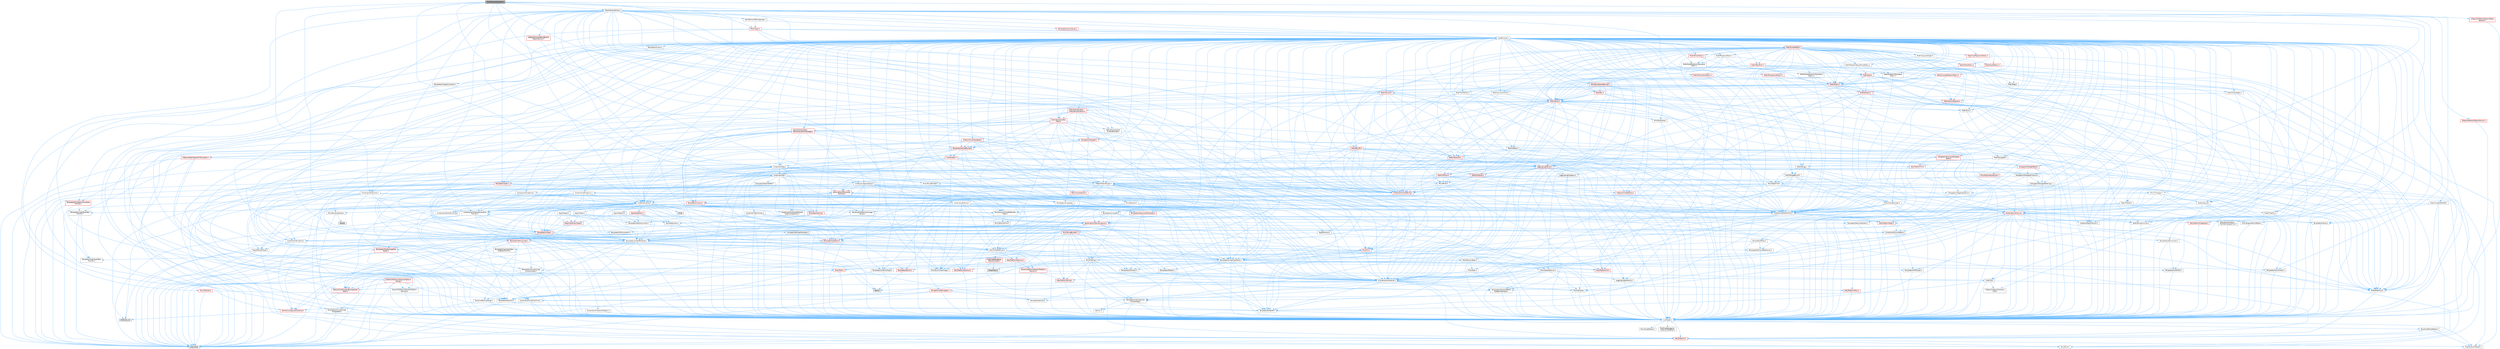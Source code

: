 digraph "MeshElementIndexer.h"
{
 // INTERACTIVE_SVG=YES
 // LATEX_PDF_SIZE
  bgcolor="transparent";
  edge [fontname=Helvetica,fontsize=10,labelfontname=Helvetica,labelfontsize=10];
  node [fontname=Helvetica,fontsize=10,shape=box,height=0.2,width=0.4];
  Node1 [id="Node000001",label="MeshElementIndexer.h",height=0.2,width=0.4,color="gray40", fillcolor="grey60", style="filled", fontcolor="black",tooltip=" "];
  Node1 -> Node2 [id="edge1_Node000001_Node000002",color="steelblue1",style="solid",tooltip=" "];
  Node2 [id="Node000002",label="Containers/Array.h",height=0.2,width=0.4,color="grey40", fillcolor="white", style="filled",URL="$df/dd0/Array_8h.html",tooltip=" "];
  Node2 -> Node3 [id="edge2_Node000002_Node000003",color="steelblue1",style="solid",tooltip=" "];
  Node3 [id="Node000003",label="CoreTypes.h",height=0.2,width=0.4,color="grey40", fillcolor="white", style="filled",URL="$dc/dec/CoreTypes_8h.html",tooltip=" "];
  Node3 -> Node4 [id="edge3_Node000003_Node000004",color="steelblue1",style="solid",tooltip=" "];
  Node4 [id="Node000004",label="HAL/Platform.h",height=0.2,width=0.4,color="red", fillcolor="#FFF0F0", style="filled",URL="$d9/dd0/Platform_8h.html",tooltip=" "];
  Node4 -> Node5 [id="edge4_Node000004_Node000005",color="steelblue1",style="solid",tooltip=" "];
  Node5 [id="Node000005",label="Misc/Build.h",height=0.2,width=0.4,color="grey40", fillcolor="white", style="filled",URL="$d3/dbb/Build_8h.html",tooltip=" "];
  Node4 -> Node7 [id="edge5_Node000004_Node000007",color="steelblue1",style="solid",tooltip=" "];
  Node7 [id="Node000007",label="type_traits",height=0.2,width=0.4,color="grey60", fillcolor="#E0E0E0", style="filled",tooltip=" "];
  Node4 -> Node8 [id="edge6_Node000004_Node000008",color="steelblue1",style="solid",tooltip=" "];
  Node8 [id="Node000008",label="PreprocessorHelpers.h",height=0.2,width=0.4,color="grey40", fillcolor="white", style="filled",URL="$db/ddb/PreprocessorHelpers_8h.html",tooltip=" "];
  Node3 -> Node14 [id="edge7_Node000003_Node000014",color="steelblue1",style="solid",tooltip=" "];
  Node14 [id="Node000014",label="ProfilingDebugging\l/UMemoryDefines.h",height=0.2,width=0.4,color="grey40", fillcolor="white", style="filled",URL="$d2/da2/UMemoryDefines_8h.html",tooltip=" "];
  Node3 -> Node15 [id="edge8_Node000003_Node000015",color="steelblue1",style="solid",tooltip=" "];
  Node15 [id="Node000015",label="Misc/CoreMiscDefines.h",height=0.2,width=0.4,color="grey40", fillcolor="white", style="filled",URL="$da/d38/CoreMiscDefines_8h.html",tooltip=" "];
  Node15 -> Node4 [id="edge9_Node000015_Node000004",color="steelblue1",style="solid",tooltip=" "];
  Node15 -> Node8 [id="edge10_Node000015_Node000008",color="steelblue1",style="solid",tooltip=" "];
  Node3 -> Node16 [id="edge11_Node000003_Node000016",color="steelblue1",style="solid",tooltip=" "];
  Node16 [id="Node000016",label="Misc/CoreDefines.h",height=0.2,width=0.4,color="grey40", fillcolor="white", style="filled",URL="$d3/dd2/CoreDefines_8h.html",tooltip=" "];
  Node2 -> Node17 [id="edge12_Node000002_Node000017",color="steelblue1",style="solid",tooltip=" "];
  Node17 [id="Node000017",label="Misc/AssertionMacros.h",height=0.2,width=0.4,color="grey40", fillcolor="white", style="filled",URL="$d0/dfa/AssertionMacros_8h.html",tooltip=" "];
  Node17 -> Node3 [id="edge13_Node000017_Node000003",color="steelblue1",style="solid",tooltip=" "];
  Node17 -> Node4 [id="edge14_Node000017_Node000004",color="steelblue1",style="solid",tooltip=" "];
  Node17 -> Node18 [id="edge15_Node000017_Node000018",color="steelblue1",style="solid",tooltip=" "];
  Node18 [id="Node000018",label="HAL/PlatformMisc.h",height=0.2,width=0.4,color="red", fillcolor="#FFF0F0", style="filled",URL="$d0/df5/PlatformMisc_8h.html",tooltip=" "];
  Node18 -> Node3 [id="edge16_Node000018_Node000003",color="steelblue1",style="solid",tooltip=" "];
  Node17 -> Node8 [id="edge17_Node000017_Node000008",color="steelblue1",style="solid",tooltip=" "];
  Node17 -> Node54 [id="edge18_Node000017_Node000054",color="steelblue1",style="solid",tooltip=" "];
  Node54 [id="Node000054",label="Templates/EnableIf.h",height=0.2,width=0.4,color="grey40", fillcolor="white", style="filled",URL="$d7/d60/EnableIf_8h.html",tooltip=" "];
  Node54 -> Node3 [id="edge19_Node000054_Node000003",color="steelblue1",style="solid",tooltip=" "];
  Node17 -> Node55 [id="edge20_Node000017_Node000055",color="steelblue1",style="solid",tooltip=" "];
  Node55 [id="Node000055",label="Templates/IsArrayOrRefOf\lTypeByPredicate.h",height=0.2,width=0.4,color="grey40", fillcolor="white", style="filled",URL="$d6/da1/IsArrayOrRefOfTypeByPredicate_8h.html",tooltip=" "];
  Node55 -> Node3 [id="edge21_Node000055_Node000003",color="steelblue1",style="solid",tooltip=" "];
  Node17 -> Node56 [id="edge22_Node000017_Node000056",color="steelblue1",style="solid",tooltip=" "];
  Node56 [id="Node000056",label="Templates/IsValidVariadic\lFunctionArg.h",height=0.2,width=0.4,color="grey40", fillcolor="white", style="filled",URL="$d0/dc8/IsValidVariadicFunctionArg_8h.html",tooltip=" "];
  Node56 -> Node3 [id="edge23_Node000056_Node000003",color="steelblue1",style="solid",tooltip=" "];
  Node56 -> Node57 [id="edge24_Node000056_Node000057",color="steelblue1",style="solid",tooltip=" "];
  Node57 [id="Node000057",label="IsEnum.h",height=0.2,width=0.4,color="grey40", fillcolor="white", style="filled",URL="$d4/de5/IsEnum_8h.html",tooltip=" "];
  Node56 -> Node7 [id="edge25_Node000056_Node000007",color="steelblue1",style="solid",tooltip=" "];
  Node17 -> Node58 [id="edge26_Node000017_Node000058",color="steelblue1",style="solid",tooltip=" "];
  Node58 [id="Node000058",label="Traits/IsCharEncodingCompatible\lWith.h",height=0.2,width=0.4,color="red", fillcolor="#FFF0F0", style="filled",URL="$df/dd1/IsCharEncodingCompatibleWith_8h.html",tooltip=" "];
  Node58 -> Node7 [id="edge27_Node000058_Node000007",color="steelblue1",style="solid",tooltip=" "];
  Node17 -> Node60 [id="edge28_Node000017_Node000060",color="steelblue1",style="solid",tooltip=" "];
  Node60 [id="Node000060",label="Misc/VarArgs.h",height=0.2,width=0.4,color="grey40", fillcolor="white", style="filled",URL="$d5/d6f/VarArgs_8h.html",tooltip=" "];
  Node60 -> Node3 [id="edge29_Node000060_Node000003",color="steelblue1",style="solid",tooltip=" "];
  Node17 -> Node61 [id="edge30_Node000017_Node000061",color="steelblue1",style="solid",tooltip=" "];
  Node61 [id="Node000061",label="String/FormatStringSan.h",height=0.2,width=0.4,color="red", fillcolor="#FFF0F0", style="filled",URL="$d3/d8b/FormatStringSan_8h.html",tooltip=" "];
  Node61 -> Node7 [id="edge31_Node000061_Node000007",color="steelblue1",style="solid",tooltip=" "];
  Node61 -> Node3 [id="edge32_Node000061_Node000003",color="steelblue1",style="solid",tooltip=" "];
  Node61 -> Node62 [id="edge33_Node000061_Node000062",color="steelblue1",style="solid",tooltip=" "];
  Node62 [id="Node000062",label="Templates/Requires.h",height=0.2,width=0.4,color="grey40", fillcolor="white", style="filled",URL="$dc/d96/Requires_8h.html",tooltip=" "];
  Node62 -> Node54 [id="edge34_Node000062_Node000054",color="steelblue1",style="solid",tooltip=" "];
  Node62 -> Node7 [id="edge35_Node000062_Node000007",color="steelblue1",style="solid",tooltip=" "];
  Node61 -> Node63 [id="edge36_Node000061_Node000063",color="steelblue1",style="solid",tooltip=" "];
  Node63 [id="Node000063",label="Templates/Identity.h",height=0.2,width=0.4,color="grey40", fillcolor="white", style="filled",URL="$d0/dd5/Identity_8h.html",tooltip=" "];
  Node61 -> Node56 [id="edge37_Node000061_Node000056",color="steelblue1",style="solid",tooltip=" "];
  Node61 -> Node26 [id="edge38_Node000061_Node000026",color="steelblue1",style="solid",tooltip=" "];
  Node26 [id="Node000026",label="Containers/ContainersFwd.h",height=0.2,width=0.4,color="grey40", fillcolor="white", style="filled",URL="$d4/d0a/ContainersFwd_8h.html",tooltip=" "];
  Node26 -> Node4 [id="edge39_Node000026_Node000004",color="steelblue1",style="solid",tooltip=" "];
  Node26 -> Node3 [id="edge40_Node000026_Node000003",color="steelblue1",style="solid",tooltip=" "];
  Node26 -> Node23 [id="edge41_Node000026_Node000023",color="steelblue1",style="solid",tooltip=" "];
  Node23 [id="Node000023",label="Traits/IsContiguousContainer.h",height=0.2,width=0.4,color="red", fillcolor="#FFF0F0", style="filled",URL="$d5/d3c/IsContiguousContainer_8h.html",tooltip=" "];
  Node23 -> Node3 [id="edge42_Node000023_Node000003",color="steelblue1",style="solid",tooltip=" "];
  Node23 -> Node22 [id="edge43_Node000023_Node000022",color="steelblue1",style="solid",tooltip=" "];
  Node22 [id="Node000022",label="initializer_list",height=0.2,width=0.4,color="grey60", fillcolor="#E0E0E0", style="filled",tooltip=" "];
  Node17 -> Node67 [id="edge44_Node000017_Node000067",color="steelblue1",style="solid",tooltip=" "];
  Node67 [id="Node000067",label="atomic",height=0.2,width=0.4,color="grey60", fillcolor="#E0E0E0", style="filled",tooltip=" "];
  Node2 -> Node68 [id="edge45_Node000002_Node000068",color="steelblue1",style="solid",tooltip=" "];
  Node68 [id="Node000068",label="Misc/IntrusiveUnsetOptional\lState.h",height=0.2,width=0.4,color="grey40", fillcolor="white", style="filled",URL="$d2/d0a/IntrusiveUnsetOptionalState_8h.html",tooltip=" "];
  Node68 -> Node69 [id="edge46_Node000068_Node000069",color="steelblue1",style="solid",tooltip=" "];
  Node69 [id="Node000069",label="Misc/OptionalFwd.h",height=0.2,width=0.4,color="grey40", fillcolor="white", style="filled",URL="$dc/d50/OptionalFwd_8h.html",tooltip=" "];
  Node2 -> Node70 [id="edge47_Node000002_Node000070",color="steelblue1",style="solid",tooltip=" "];
  Node70 [id="Node000070",label="Misc/ReverseIterate.h",height=0.2,width=0.4,color="grey40", fillcolor="white", style="filled",URL="$db/de3/ReverseIterate_8h.html",tooltip=" "];
  Node70 -> Node4 [id="edge48_Node000070_Node000004",color="steelblue1",style="solid",tooltip=" "];
  Node70 -> Node71 [id="edge49_Node000070_Node000071",color="steelblue1",style="solid",tooltip=" "];
  Node71 [id="Node000071",label="iterator",height=0.2,width=0.4,color="grey60", fillcolor="#E0E0E0", style="filled",tooltip=" "];
  Node2 -> Node72 [id="edge50_Node000002_Node000072",color="steelblue1",style="solid",tooltip=" "];
  Node72 [id="Node000072",label="HAL/UnrealMemory.h",height=0.2,width=0.4,color="grey40", fillcolor="white", style="filled",URL="$d9/d96/UnrealMemory_8h.html",tooltip=" "];
  Node72 -> Node3 [id="edge51_Node000072_Node000003",color="steelblue1",style="solid",tooltip=" "];
  Node72 -> Node73 [id="edge52_Node000072_Node000073",color="steelblue1",style="solid",tooltip=" "];
  Node73 [id="Node000073",label="GenericPlatform/GenericPlatform\lMemory.h",height=0.2,width=0.4,color="red", fillcolor="#FFF0F0", style="filled",URL="$dd/d22/GenericPlatformMemory_8h.html",tooltip=" "];
  Node73 -> Node25 [id="edge53_Node000073_Node000025",color="steelblue1",style="solid",tooltip=" "];
  Node25 [id="Node000025",label="CoreFwd.h",height=0.2,width=0.4,color="grey40", fillcolor="white", style="filled",URL="$d1/d1e/CoreFwd_8h.html",tooltip=" "];
  Node25 -> Node3 [id="edge54_Node000025_Node000003",color="steelblue1",style="solid",tooltip=" "];
  Node25 -> Node26 [id="edge55_Node000025_Node000026",color="steelblue1",style="solid",tooltip=" "];
  Node25 -> Node27 [id="edge56_Node000025_Node000027",color="steelblue1",style="solid",tooltip=" "];
  Node27 [id="Node000027",label="Math/MathFwd.h",height=0.2,width=0.4,color="grey40", fillcolor="white", style="filled",URL="$d2/d10/MathFwd_8h.html",tooltip=" "];
  Node27 -> Node4 [id="edge57_Node000027_Node000004",color="steelblue1",style="solid",tooltip=" "];
  Node25 -> Node28 [id="edge58_Node000025_Node000028",color="steelblue1",style="solid",tooltip=" "];
  Node28 [id="Node000028",label="UObject/UObjectHierarchy\lFwd.h",height=0.2,width=0.4,color="grey40", fillcolor="white", style="filled",URL="$d3/d13/UObjectHierarchyFwd_8h.html",tooltip=" "];
  Node73 -> Node3 [id="edge59_Node000073_Node000003",color="steelblue1",style="solid",tooltip=" "];
  Node73 -> Node74 [id="edge60_Node000073_Node000074",color="steelblue1",style="solid",tooltip=" "];
  Node74 [id="Node000074",label="HAL/PlatformString.h",height=0.2,width=0.4,color="red", fillcolor="#FFF0F0", style="filled",URL="$db/db5/PlatformString_8h.html",tooltip=" "];
  Node74 -> Node3 [id="edge61_Node000074_Node000003",color="steelblue1",style="solid",tooltip=" "];
  Node72 -> Node76 [id="edge62_Node000072_Node000076",color="steelblue1",style="solid",tooltip=" "];
  Node76 [id="Node000076",label="HAL/MemoryBase.h",height=0.2,width=0.4,color="grey40", fillcolor="white", style="filled",URL="$d6/d9f/MemoryBase_8h.html",tooltip=" "];
  Node76 -> Node3 [id="edge63_Node000076_Node000003",color="steelblue1",style="solid",tooltip=" "];
  Node76 -> Node47 [id="edge64_Node000076_Node000047",color="steelblue1",style="solid",tooltip=" "];
  Node47 [id="Node000047",label="HAL/PlatformAtomics.h",height=0.2,width=0.4,color="red", fillcolor="#FFF0F0", style="filled",URL="$d3/d36/PlatformAtomics_8h.html",tooltip=" "];
  Node47 -> Node3 [id="edge65_Node000047_Node000003",color="steelblue1",style="solid",tooltip=" "];
  Node76 -> Node30 [id="edge66_Node000076_Node000030",color="steelblue1",style="solid",tooltip=" "];
  Node30 [id="Node000030",label="HAL/PlatformCrt.h",height=0.2,width=0.4,color="red", fillcolor="#FFF0F0", style="filled",URL="$d8/d75/PlatformCrt_8h.html",tooltip=" "];
  Node76 -> Node77 [id="edge67_Node000076_Node000077",color="steelblue1",style="solid",tooltip=" "];
  Node77 [id="Node000077",label="Misc/Exec.h",height=0.2,width=0.4,color="grey40", fillcolor="white", style="filled",URL="$de/ddb/Exec_8h.html",tooltip=" "];
  Node77 -> Node3 [id="edge68_Node000077_Node000003",color="steelblue1",style="solid",tooltip=" "];
  Node77 -> Node17 [id="edge69_Node000077_Node000017",color="steelblue1",style="solid",tooltip=" "];
  Node76 -> Node78 [id="edge70_Node000076_Node000078",color="steelblue1",style="solid",tooltip=" "];
  Node78 [id="Node000078",label="Misc/OutputDevice.h",height=0.2,width=0.4,color="grey40", fillcolor="white", style="filled",URL="$d7/d32/OutputDevice_8h.html",tooltip=" "];
  Node78 -> Node25 [id="edge71_Node000078_Node000025",color="steelblue1",style="solid",tooltip=" "];
  Node78 -> Node3 [id="edge72_Node000078_Node000003",color="steelblue1",style="solid",tooltip=" "];
  Node78 -> Node79 [id="edge73_Node000078_Node000079",color="steelblue1",style="solid",tooltip=" "];
  Node79 [id="Node000079",label="Logging/LogVerbosity.h",height=0.2,width=0.4,color="grey40", fillcolor="white", style="filled",URL="$d2/d8f/LogVerbosity_8h.html",tooltip=" "];
  Node79 -> Node3 [id="edge74_Node000079_Node000003",color="steelblue1",style="solid",tooltip=" "];
  Node78 -> Node60 [id="edge75_Node000078_Node000060",color="steelblue1",style="solid",tooltip=" "];
  Node78 -> Node55 [id="edge76_Node000078_Node000055",color="steelblue1",style="solid",tooltip=" "];
  Node78 -> Node56 [id="edge77_Node000078_Node000056",color="steelblue1",style="solid",tooltip=" "];
  Node78 -> Node58 [id="edge78_Node000078_Node000058",color="steelblue1",style="solid",tooltip=" "];
  Node76 -> Node80 [id="edge79_Node000076_Node000080",color="steelblue1",style="solid",tooltip=" "];
  Node80 [id="Node000080",label="Templates/Atomic.h",height=0.2,width=0.4,color="red", fillcolor="#FFF0F0", style="filled",URL="$d3/d91/Atomic_8h.html",tooltip=" "];
  Node80 -> Node67 [id="edge80_Node000080_Node000067",color="steelblue1",style="solid",tooltip=" "];
  Node72 -> Node89 [id="edge81_Node000072_Node000089",color="steelblue1",style="solid",tooltip=" "];
  Node89 [id="Node000089",label="HAL/PlatformMemory.h",height=0.2,width=0.4,color="red", fillcolor="#FFF0F0", style="filled",URL="$de/d68/PlatformMemory_8h.html",tooltip=" "];
  Node89 -> Node3 [id="edge82_Node000089_Node000003",color="steelblue1",style="solid",tooltip=" "];
  Node89 -> Node73 [id="edge83_Node000089_Node000073",color="steelblue1",style="solid",tooltip=" "];
  Node72 -> Node91 [id="edge84_Node000072_Node000091",color="steelblue1",style="solid",tooltip=" "];
  Node91 [id="Node000091",label="ProfilingDebugging\l/MemoryTrace.h",height=0.2,width=0.4,color="red", fillcolor="#FFF0F0", style="filled",URL="$da/dd7/MemoryTrace_8h.html",tooltip=" "];
  Node91 -> Node4 [id="edge85_Node000091_Node000004",color="steelblue1",style="solid",tooltip=" "];
  Node91 -> Node42 [id="edge86_Node000091_Node000042",color="steelblue1",style="solid",tooltip=" "];
  Node42 [id="Node000042",label="Misc/EnumClassFlags.h",height=0.2,width=0.4,color="grey40", fillcolor="white", style="filled",URL="$d8/de7/EnumClassFlags_8h.html",tooltip=" "];
  Node91 -> Node53 [id="edge87_Node000091_Node000053",color="steelblue1",style="solid",tooltip=" "];
  Node53 [id="Node000053",label="Trace/Trace.h",height=0.2,width=0.4,color="grey60", fillcolor="#E0E0E0", style="filled",tooltip=" "];
  Node72 -> Node92 [id="edge88_Node000072_Node000092",color="steelblue1",style="solid",tooltip=" "];
  Node92 [id="Node000092",label="Templates/IsPointer.h",height=0.2,width=0.4,color="grey40", fillcolor="white", style="filled",URL="$d7/d05/IsPointer_8h.html",tooltip=" "];
  Node92 -> Node3 [id="edge89_Node000092_Node000003",color="steelblue1",style="solid",tooltip=" "];
  Node2 -> Node93 [id="edge90_Node000002_Node000093",color="steelblue1",style="solid",tooltip=" "];
  Node93 [id="Node000093",label="Templates/UnrealTypeTraits.h",height=0.2,width=0.4,color="grey40", fillcolor="white", style="filled",URL="$d2/d2d/UnrealTypeTraits_8h.html",tooltip=" "];
  Node93 -> Node3 [id="edge91_Node000093_Node000003",color="steelblue1",style="solid",tooltip=" "];
  Node93 -> Node92 [id="edge92_Node000093_Node000092",color="steelblue1",style="solid",tooltip=" "];
  Node93 -> Node17 [id="edge93_Node000093_Node000017",color="steelblue1",style="solid",tooltip=" "];
  Node93 -> Node85 [id="edge94_Node000093_Node000085",color="steelblue1",style="solid",tooltip=" "];
  Node85 [id="Node000085",label="Templates/AndOrNot.h",height=0.2,width=0.4,color="grey40", fillcolor="white", style="filled",URL="$db/d0a/AndOrNot_8h.html",tooltip=" "];
  Node85 -> Node3 [id="edge95_Node000085_Node000003",color="steelblue1",style="solid",tooltip=" "];
  Node93 -> Node54 [id="edge96_Node000093_Node000054",color="steelblue1",style="solid",tooltip=" "];
  Node93 -> Node94 [id="edge97_Node000093_Node000094",color="steelblue1",style="solid",tooltip=" "];
  Node94 [id="Node000094",label="Templates/IsArithmetic.h",height=0.2,width=0.4,color="grey40", fillcolor="white", style="filled",URL="$d2/d5d/IsArithmetic_8h.html",tooltip=" "];
  Node94 -> Node3 [id="edge98_Node000094_Node000003",color="steelblue1",style="solid",tooltip=" "];
  Node93 -> Node57 [id="edge99_Node000093_Node000057",color="steelblue1",style="solid",tooltip=" "];
  Node93 -> Node95 [id="edge100_Node000093_Node000095",color="steelblue1",style="solid",tooltip=" "];
  Node95 [id="Node000095",label="Templates/Models.h",height=0.2,width=0.4,color="grey40", fillcolor="white", style="filled",URL="$d3/d0c/Models_8h.html",tooltip=" "];
  Node95 -> Node63 [id="edge101_Node000095_Node000063",color="steelblue1",style="solid",tooltip=" "];
  Node93 -> Node96 [id="edge102_Node000093_Node000096",color="steelblue1",style="solid",tooltip=" "];
  Node96 [id="Node000096",label="Templates/IsPODType.h",height=0.2,width=0.4,color="grey40", fillcolor="white", style="filled",URL="$d7/db1/IsPODType_8h.html",tooltip=" "];
  Node96 -> Node3 [id="edge103_Node000096_Node000003",color="steelblue1",style="solid",tooltip=" "];
  Node93 -> Node97 [id="edge104_Node000093_Node000097",color="steelblue1",style="solid",tooltip=" "];
  Node97 [id="Node000097",label="Templates/IsUECoreType.h",height=0.2,width=0.4,color="grey40", fillcolor="white", style="filled",URL="$d1/db8/IsUECoreType_8h.html",tooltip=" "];
  Node97 -> Node3 [id="edge105_Node000097_Node000003",color="steelblue1",style="solid",tooltip=" "];
  Node97 -> Node7 [id="edge106_Node000097_Node000007",color="steelblue1",style="solid",tooltip=" "];
  Node93 -> Node86 [id="edge107_Node000093_Node000086",color="steelblue1",style="solid",tooltip=" "];
  Node86 [id="Node000086",label="Templates/IsTriviallyCopy\lConstructible.h",height=0.2,width=0.4,color="grey40", fillcolor="white", style="filled",URL="$d3/d78/IsTriviallyCopyConstructible_8h.html",tooltip=" "];
  Node86 -> Node3 [id="edge108_Node000086_Node000003",color="steelblue1",style="solid",tooltip=" "];
  Node86 -> Node7 [id="edge109_Node000086_Node000007",color="steelblue1",style="solid",tooltip=" "];
  Node2 -> Node98 [id="edge110_Node000002_Node000098",color="steelblue1",style="solid",tooltip=" "];
  Node98 [id="Node000098",label="Templates/UnrealTemplate.h",height=0.2,width=0.4,color="grey40", fillcolor="white", style="filled",URL="$d4/d24/UnrealTemplate_8h.html",tooltip=" "];
  Node98 -> Node3 [id="edge111_Node000098_Node000003",color="steelblue1",style="solid",tooltip=" "];
  Node98 -> Node92 [id="edge112_Node000098_Node000092",color="steelblue1",style="solid",tooltip=" "];
  Node98 -> Node72 [id="edge113_Node000098_Node000072",color="steelblue1",style="solid",tooltip=" "];
  Node98 -> Node99 [id="edge114_Node000098_Node000099",color="steelblue1",style="solid",tooltip=" "];
  Node99 [id="Node000099",label="Templates/CopyQualifiers\lAndRefsFromTo.h",height=0.2,width=0.4,color="grey40", fillcolor="white", style="filled",URL="$d3/db3/CopyQualifiersAndRefsFromTo_8h.html",tooltip=" "];
  Node99 -> Node100 [id="edge115_Node000099_Node000100",color="steelblue1",style="solid",tooltip=" "];
  Node100 [id="Node000100",label="Templates/CopyQualifiers\lFromTo.h",height=0.2,width=0.4,color="grey40", fillcolor="white", style="filled",URL="$d5/db4/CopyQualifiersFromTo_8h.html",tooltip=" "];
  Node98 -> Node93 [id="edge116_Node000098_Node000093",color="steelblue1",style="solid",tooltip=" "];
  Node98 -> Node101 [id="edge117_Node000098_Node000101",color="steelblue1",style="solid",tooltip=" "];
  Node101 [id="Node000101",label="Templates/RemoveReference.h",height=0.2,width=0.4,color="grey40", fillcolor="white", style="filled",URL="$da/dbe/RemoveReference_8h.html",tooltip=" "];
  Node101 -> Node3 [id="edge118_Node000101_Node000003",color="steelblue1",style="solid",tooltip=" "];
  Node98 -> Node62 [id="edge119_Node000098_Node000062",color="steelblue1",style="solid",tooltip=" "];
  Node98 -> Node102 [id="edge120_Node000098_Node000102",color="steelblue1",style="solid",tooltip=" "];
  Node102 [id="Node000102",label="Templates/TypeCompatible\lBytes.h",height=0.2,width=0.4,color="red", fillcolor="#FFF0F0", style="filled",URL="$df/d0a/TypeCompatibleBytes_8h.html",tooltip=" "];
  Node102 -> Node3 [id="edge121_Node000102_Node000003",color="steelblue1",style="solid",tooltip=" "];
  Node102 -> Node7 [id="edge122_Node000102_Node000007",color="steelblue1",style="solid",tooltip=" "];
  Node98 -> Node63 [id="edge123_Node000098_Node000063",color="steelblue1",style="solid",tooltip=" "];
  Node98 -> Node23 [id="edge124_Node000098_Node000023",color="steelblue1",style="solid",tooltip=" "];
  Node98 -> Node103 [id="edge125_Node000098_Node000103",color="steelblue1",style="solid",tooltip=" "];
  Node103 [id="Node000103",label="Traits/UseBitwiseSwap.h",height=0.2,width=0.4,color="grey40", fillcolor="white", style="filled",URL="$db/df3/UseBitwiseSwap_8h.html",tooltip=" "];
  Node103 -> Node3 [id="edge126_Node000103_Node000003",color="steelblue1",style="solid",tooltip=" "];
  Node103 -> Node7 [id="edge127_Node000103_Node000007",color="steelblue1",style="solid",tooltip=" "];
  Node98 -> Node7 [id="edge128_Node000098_Node000007",color="steelblue1",style="solid",tooltip=" "];
  Node2 -> Node104 [id="edge129_Node000002_Node000104",color="steelblue1",style="solid",tooltip=" "];
  Node104 [id="Node000104",label="Containers/AllowShrinking.h",height=0.2,width=0.4,color="grey40", fillcolor="white", style="filled",URL="$d7/d1a/AllowShrinking_8h.html",tooltip=" "];
  Node104 -> Node3 [id="edge130_Node000104_Node000003",color="steelblue1",style="solid",tooltip=" "];
  Node2 -> Node105 [id="edge131_Node000002_Node000105",color="steelblue1",style="solid",tooltip=" "];
  Node105 [id="Node000105",label="Containers/ContainerAllocation\lPolicies.h",height=0.2,width=0.4,color="grey40", fillcolor="white", style="filled",URL="$d7/dff/ContainerAllocationPolicies_8h.html",tooltip=" "];
  Node105 -> Node3 [id="edge132_Node000105_Node000003",color="steelblue1",style="solid",tooltip=" "];
  Node105 -> Node106 [id="edge133_Node000105_Node000106",color="steelblue1",style="solid",tooltip=" "];
  Node106 [id="Node000106",label="Containers/ContainerHelpers.h",height=0.2,width=0.4,color="grey40", fillcolor="white", style="filled",URL="$d7/d33/ContainerHelpers_8h.html",tooltip=" "];
  Node106 -> Node3 [id="edge134_Node000106_Node000003",color="steelblue1",style="solid",tooltip=" "];
  Node105 -> Node105 [id="edge135_Node000105_Node000105",color="steelblue1",style="solid",tooltip=" "];
  Node105 -> Node107 [id="edge136_Node000105_Node000107",color="steelblue1",style="solid",tooltip=" "];
  Node107 [id="Node000107",label="HAL/PlatformMath.h",height=0.2,width=0.4,color="red", fillcolor="#FFF0F0", style="filled",URL="$dc/d53/PlatformMath_8h.html",tooltip=" "];
  Node107 -> Node3 [id="edge137_Node000107_Node000003",color="steelblue1",style="solid",tooltip=" "];
  Node105 -> Node72 [id="edge138_Node000105_Node000072",color="steelblue1",style="solid",tooltip=" "];
  Node105 -> Node40 [id="edge139_Node000105_Node000040",color="steelblue1",style="solid",tooltip=" "];
  Node40 [id="Node000040",label="Math/NumericLimits.h",height=0.2,width=0.4,color="grey40", fillcolor="white", style="filled",URL="$df/d1b/NumericLimits_8h.html",tooltip=" "];
  Node40 -> Node3 [id="edge140_Node000040_Node000003",color="steelblue1",style="solid",tooltip=" "];
  Node105 -> Node17 [id="edge141_Node000105_Node000017",color="steelblue1",style="solid",tooltip=" "];
  Node105 -> Node115 [id="edge142_Node000105_Node000115",color="steelblue1",style="solid",tooltip=" "];
  Node115 [id="Node000115",label="Templates/IsPolymorphic.h",height=0.2,width=0.4,color="grey40", fillcolor="white", style="filled",URL="$dc/d20/IsPolymorphic_8h.html",tooltip=" "];
  Node105 -> Node116 [id="edge143_Node000105_Node000116",color="steelblue1",style="solid",tooltip=" "];
  Node116 [id="Node000116",label="Templates/MemoryOps.h",height=0.2,width=0.4,color="red", fillcolor="#FFF0F0", style="filled",URL="$db/dea/MemoryOps_8h.html",tooltip=" "];
  Node116 -> Node3 [id="edge144_Node000116_Node000003",color="steelblue1",style="solid",tooltip=" "];
  Node116 -> Node72 [id="edge145_Node000116_Node000072",color="steelblue1",style="solid",tooltip=" "];
  Node116 -> Node87 [id="edge146_Node000116_Node000087",color="steelblue1",style="solid",tooltip=" "];
  Node87 [id="Node000087",label="Templates/IsTriviallyCopy\lAssignable.h",height=0.2,width=0.4,color="grey40", fillcolor="white", style="filled",URL="$d2/df2/IsTriviallyCopyAssignable_8h.html",tooltip=" "];
  Node87 -> Node3 [id="edge147_Node000087_Node000003",color="steelblue1",style="solid",tooltip=" "];
  Node87 -> Node7 [id="edge148_Node000087_Node000007",color="steelblue1",style="solid",tooltip=" "];
  Node116 -> Node86 [id="edge149_Node000116_Node000086",color="steelblue1",style="solid",tooltip=" "];
  Node116 -> Node62 [id="edge150_Node000116_Node000062",color="steelblue1",style="solid",tooltip=" "];
  Node116 -> Node93 [id="edge151_Node000116_Node000093",color="steelblue1",style="solid",tooltip=" "];
  Node116 -> Node103 [id="edge152_Node000116_Node000103",color="steelblue1",style="solid",tooltip=" "];
  Node116 -> Node7 [id="edge153_Node000116_Node000007",color="steelblue1",style="solid",tooltip=" "];
  Node105 -> Node102 [id="edge154_Node000105_Node000102",color="steelblue1",style="solid",tooltip=" "];
  Node105 -> Node7 [id="edge155_Node000105_Node000007",color="steelblue1",style="solid",tooltip=" "];
  Node2 -> Node117 [id="edge156_Node000002_Node000117",color="steelblue1",style="solid",tooltip=" "];
  Node117 [id="Node000117",label="Containers/ContainerElement\lTypeCompatibility.h",height=0.2,width=0.4,color="grey40", fillcolor="white", style="filled",URL="$df/ddf/ContainerElementTypeCompatibility_8h.html",tooltip=" "];
  Node117 -> Node3 [id="edge157_Node000117_Node000003",color="steelblue1",style="solid",tooltip=" "];
  Node117 -> Node93 [id="edge158_Node000117_Node000093",color="steelblue1",style="solid",tooltip=" "];
  Node2 -> Node118 [id="edge159_Node000002_Node000118",color="steelblue1",style="solid",tooltip=" "];
  Node118 [id="Node000118",label="Serialization/Archive.h",height=0.2,width=0.4,color="red", fillcolor="#FFF0F0", style="filled",URL="$d7/d3b/Archive_8h.html",tooltip=" "];
  Node118 -> Node25 [id="edge160_Node000118_Node000025",color="steelblue1",style="solid",tooltip=" "];
  Node118 -> Node3 [id="edge161_Node000118_Node000003",color="steelblue1",style="solid",tooltip=" "];
  Node118 -> Node119 [id="edge162_Node000118_Node000119",color="steelblue1",style="solid",tooltip=" "];
  Node119 [id="Node000119",label="HAL/PlatformProperties.h",height=0.2,width=0.4,color="red", fillcolor="#FFF0F0", style="filled",URL="$d9/db0/PlatformProperties_8h.html",tooltip=" "];
  Node119 -> Node3 [id="edge163_Node000119_Node000003",color="steelblue1",style="solid",tooltip=" "];
  Node118 -> Node122 [id="edge164_Node000118_Node000122",color="steelblue1",style="solid",tooltip=" "];
  Node122 [id="Node000122",label="Internationalization\l/TextNamespaceFwd.h",height=0.2,width=0.4,color="grey40", fillcolor="white", style="filled",URL="$d8/d97/TextNamespaceFwd_8h.html",tooltip=" "];
  Node122 -> Node3 [id="edge165_Node000122_Node000003",color="steelblue1",style="solid",tooltip=" "];
  Node118 -> Node27 [id="edge166_Node000118_Node000027",color="steelblue1",style="solid",tooltip=" "];
  Node118 -> Node17 [id="edge167_Node000118_Node000017",color="steelblue1",style="solid",tooltip=" "];
  Node118 -> Node5 [id="edge168_Node000118_Node000005",color="steelblue1",style="solid",tooltip=" "];
  Node118 -> Node123 [id="edge169_Node000118_Node000123",color="steelblue1",style="solid",tooltip=" "];
  Node123 [id="Node000123",label="Misc/EngineVersionBase.h",height=0.2,width=0.4,color="grey40", fillcolor="white", style="filled",URL="$d5/d2b/EngineVersionBase_8h.html",tooltip=" "];
  Node123 -> Node3 [id="edge170_Node000123_Node000003",color="steelblue1",style="solid",tooltip=" "];
  Node118 -> Node60 [id="edge171_Node000118_Node000060",color="steelblue1",style="solid",tooltip=" "];
  Node118 -> Node54 [id="edge172_Node000118_Node000054",color="steelblue1",style="solid",tooltip=" "];
  Node118 -> Node55 [id="edge173_Node000118_Node000055",color="steelblue1",style="solid",tooltip=" "];
  Node118 -> Node126 [id="edge174_Node000118_Node000126",color="steelblue1",style="solid",tooltip=" "];
  Node126 [id="Node000126",label="Templates/IsEnumClass.h",height=0.2,width=0.4,color="grey40", fillcolor="white", style="filled",URL="$d7/d15/IsEnumClass_8h.html",tooltip=" "];
  Node126 -> Node3 [id="edge175_Node000126_Node000003",color="steelblue1",style="solid",tooltip=" "];
  Node126 -> Node85 [id="edge176_Node000126_Node000085",color="steelblue1",style="solid",tooltip=" "];
  Node118 -> Node56 [id="edge177_Node000118_Node000056",color="steelblue1",style="solid",tooltip=" "];
  Node118 -> Node98 [id="edge178_Node000118_Node000098",color="steelblue1",style="solid",tooltip=" "];
  Node118 -> Node58 [id="edge179_Node000118_Node000058",color="steelblue1",style="solid",tooltip=" "];
  Node118 -> Node127 [id="edge180_Node000118_Node000127",color="steelblue1",style="solid",tooltip=" "];
  Node127 [id="Node000127",label="UObject/ObjectVersion.h",height=0.2,width=0.4,color="grey40", fillcolor="white", style="filled",URL="$da/d63/ObjectVersion_8h.html",tooltip=" "];
  Node127 -> Node3 [id="edge181_Node000127_Node000003",color="steelblue1",style="solid",tooltip=" "];
  Node2 -> Node128 [id="edge182_Node000002_Node000128",color="steelblue1",style="solid",tooltip=" "];
  Node128 [id="Node000128",label="Serialization/MemoryImage\lWriter.h",height=0.2,width=0.4,color="grey40", fillcolor="white", style="filled",URL="$d0/d08/MemoryImageWriter_8h.html",tooltip=" "];
  Node128 -> Node3 [id="edge183_Node000128_Node000003",color="steelblue1",style="solid",tooltip=" "];
  Node128 -> Node129 [id="edge184_Node000128_Node000129",color="steelblue1",style="solid",tooltip=" "];
  Node129 [id="Node000129",label="Serialization/MemoryLayout.h",height=0.2,width=0.4,color="red", fillcolor="#FFF0F0", style="filled",URL="$d7/d66/MemoryLayout_8h.html",tooltip=" "];
  Node129 -> Node132 [id="edge185_Node000129_Node000132",color="steelblue1",style="solid",tooltip=" "];
  Node132 [id="Node000132",label="Containers/EnumAsByte.h",height=0.2,width=0.4,color="grey40", fillcolor="white", style="filled",URL="$d6/d9a/EnumAsByte_8h.html",tooltip=" "];
  Node132 -> Node3 [id="edge186_Node000132_Node000003",color="steelblue1",style="solid",tooltip=" "];
  Node132 -> Node96 [id="edge187_Node000132_Node000096",color="steelblue1",style="solid",tooltip=" "];
  Node132 -> Node133 [id="edge188_Node000132_Node000133",color="steelblue1",style="solid",tooltip=" "];
  Node133 [id="Node000133",label="Templates/TypeHash.h",height=0.2,width=0.4,color="red", fillcolor="#FFF0F0", style="filled",URL="$d1/d62/TypeHash_8h.html",tooltip=" "];
  Node133 -> Node3 [id="edge189_Node000133_Node000003",color="steelblue1",style="solid",tooltip=" "];
  Node133 -> Node62 [id="edge190_Node000133_Node000062",color="steelblue1",style="solid",tooltip=" "];
  Node133 -> Node134 [id="edge191_Node000133_Node000134",color="steelblue1",style="solid",tooltip=" "];
  Node134 [id="Node000134",label="Misc/Crc.h",height=0.2,width=0.4,color="red", fillcolor="#FFF0F0", style="filled",URL="$d4/dd2/Crc_8h.html",tooltip=" "];
  Node134 -> Node3 [id="edge192_Node000134_Node000003",color="steelblue1",style="solid",tooltip=" "];
  Node134 -> Node74 [id="edge193_Node000134_Node000074",color="steelblue1",style="solid",tooltip=" "];
  Node134 -> Node17 [id="edge194_Node000134_Node000017",color="steelblue1",style="solid",tooltip=" "];
  Node134 -> Node135 [id="edge195_Node000134_Node000135",color="steelblue1",style="solid",tooltip=" "];
  Node135 [id="Node000135",label="Misc/CString.h",height=0.2,width=0.4,color="grey40", fillcolor="white", style="filled",URL="$d2/d49/CString_8h.html",tooltip=" "];
  Node135 -> Node3 [id="edge196_Node000135_Node000003",color="steelblue1",style="solid",tooltip=" "];
  Node135 -> Node30 [id="edge197_Node000135_Node000030",color="steelblue1",style="solid",tooltip=" "];
  Node135 -> Node74 [id="edge198_Node000135_Node000074",color="steelblue1",style="solid",tooltip=" "];
  Node135 -> Node17 [id="edge199_Node000135_Node000017",color="steelblue1",style="solid",tooltip=" "];
  Node135 -> Node136 [id="edge200_Node000135_Node000136",color="steelblue1",style="solid",tooltip=" "];
  Node136 [id="Node000136",label="Misc/Char.h",height=0.2,width=0.4,color="red", fillcolor="#FFF0F0", style="filled",URL="$d0/d58/Char_8h.html",tooltip=" "];
  Node136 -> Node3 [id="edge201_Node000136_Node000003",color="steelblue1",style="solid",tooltip=" "];
  Node136 -> Node7 [id="edge202_Node000136_Node000007",color="steelblue1",style="solid",tooltip=" "];
  Node135 -> Node60 [id="edge203_Node000135_Node000060",color="steelblue1",style="solid",tooltip=" "];
  Node135 -> Node55 [id="edge204_Node000135_Node000055",color="steelblue1",style="solid",tooltip=" "];
  Node135 -> Node56 [id="edge205_Node000135_Node000056",color="steelblue1",style="solid",tooltip=" "];
  Node135 -> Node58 [id="edge206_Node000135_Node000058",color="steelblue1",style="solid",tooltip=" "];
  Node134 -> Node136 [id="edge207_Node000134_Node000136",color="steelblue1",style="solid",tooltip=" "];
  Node134 -> Node93 [id="edge208_Node000134_Node000093",color="steelblue1",style="solid",tooltip=" "];
  Node133 -> Node7 [id="edge209_Node000133_Node000007",color="steelblue1",style="solid",tooltip=" "];
  Node129 -> Node20 [id="edge210_Node000129_Node000020",color="steelblue1",style="solid",tooltip=" "];
  Node20 [id="Node000020",label="Containers/StringFwd.h",height=0.2,width=0.4,color="grey40", fillcolor="white", style="filled",URL="$df/d37/StringFwd_8h.html",tooltip=" "];
  Node20 -> Node3 [id="edge211_Node000020_Node000003",color="steelblue1",style="solid",tooltip=" "];
  Node20 -> Node21 [id="edge212_Node000020_Node000021",color="steelblue1",style="solid",tooltip=" "];
  Node21 [id="Node000021",label="Traits/ElementType.h",height=0.2,width=0.4,color="grey40", fillcolor="white", style="filled",URL="$d5/d4f/ElementType_8h.html",tooltip=" "];
  Node21 -> Node4 [id="edge213_Node000021_Node000004",color="steelblue1",style="solid",tooltip=" "];
  Node21 -> Node22 [id="edge214_Node000021_Node000022",color="steelblue1",style="solid",tooltip=" "];
  Node21 -> Node7 [id="edge215_Node000021_Node000007",color="steelblue1",style="solid",tooltip=" "];
  Node20 -> Node23 [id="edge216_Node000020_Node000023",color="steelblue1",style="solid",tooltip=" "];
  Node129 -> Node72 [id="edge217_Node000129_Node000072",color="steelblue1",style="solid",tooltip=" "];
  Node129 -> Node54 [id="edge218_Node000129_Node000054",color="steelblue1",style="solid",tooltip=" "];
  Node129 -> Node115 [id="edge219_Node000129_Node000115",color="steelblue1",style="solid",tooltip=" "];
  Node129 -> Node95 [id="edge220_Node000129_Node000095",color="steelblue1",style="solid",tooltip=" "];
  Node129 -> Node98 [id="edge221_Node000129_Node000098",color="steelblue1",style="solid",tooltip=" "];
  Node2 -> Node142 [id="edge222_Node000002_Node000142",color="steelblue1",style="solid",tooltip=" "];
  Node142 [id="Node000142",label="Algo/Heapify.h",height=0.2,width=0.4,color="grey40", fillcolor="white", style="filled",URL="$d0/d2a/Heapify_8h.html",tooltip=" "];
  Node142 -> Node143 [id="edge223_Node000142_Node000143",color="steelblue1",style="solid",tooltip=" "];
  Node143 [id="Node000143",label="Algo/Impl/BinaryHeap.h",height=0.2,width=0.4,color="red", fillcolor="#FFF0F0", style="filled",URL="$d7/da3/Algo_2Impl_2BinaryHeap_8h.html",tooltip=" "];
  Node143 -> Node144 [id="edge224_Node000143_Node000144",color="steelblue1",style="solid",tooltip=" "];
  Node144 [id="Node000144",label="Templates/Invoke.h",height=0.2,width=0.4,color="red", fillcolor="#FFF0F0", style="filled",URL="$d7/deb/Invoke_8h.html",tooltip=" "];
  Node144 -> Node3 [id="edge225_Node000144_Node000003",color="steelblue1",style="solid",tooltip=" "];
  Node144 -> Node98 [id="edge226_Node000144_Node000098",color="steelblue1",style="solid",tooltip=" "];
  Node144 -> Node7 [id="edge227_Node000144_Node000007",color="steelblue1",style="solid",tooltip=" "];
  Node143 -> Node7 [id="edge228_Node000143_Node000007",color="steelblue1",style="solid",tooltip=" "];
  Node142 -> Node148 [id="edge229_Node000142_Node000148",color="steelblue1",style="solid",tooltip=" "];
  Node148 [id="Node000148",label="Templates/IdentityFunctor.h",height=0.2,width=0.4,color="grey40", fillcolor="white", style="filled",URL="$d7/d2e/IdentityFunctor_8h.html",tooltip=" "];
  Node148 -> Node4 [id="edge230_Node000148_Node000004",color="steelblue1",style="solid",tooltip=" "];
  Node142 -> Node144 [id="edge231_Node000142_Node000144",color="steelblue1",style="solid",tooltip=" "];
  Node142 -> Node149 [id="edge232_Node000142_Node000149",color="steelblue1",style="solid",tooltip=" "];
  Node149 [id="Node000149",label="Templates/Less.h",height=0.2,width=0.4,color="grey40", fillcolor="white", style="filled",URL="$de/dc8/Less_8h.html",tooltip=" "];
  Node149 -> Node3 [id="edge233_Node000149_Node000003",color="steelblue1",style="solid",tooltip=" "];
  Node149 -> Node98 [id="edge234_Node000149_Node000098",color="steelblue1",style="solid",tooltip=" "];
  Node142 -> Node98 [id="edge235_Node000142_Node000098",color="steelblue1",style="solid",tooltip=" "];
  Node2 -> Node150 [id="edge236_Node000002_Node000150",color="steelblue1",style="solid",tooltip=" "];
  Node150 [id="Node000150",label="Algo/HeapSort.h",height=0.2,width=0.4,color="grey40", fillcolor="white", style="filled",URL="$d3/d92/HeapSort_8h.html",tooltip=" "];
  Node150 -> Node143 [id="edge237_Node000150_Node000143",color="steelblue1",style="solid",tooltip=" "];
  Node150 -> Node148 [id="edge238_Node000150_Node000148",color="steelblue1",style="solid",tooltip=" "];
  Node150 -> Node149 [id="edge239_Node000150_Node000149",color="steelblue1",style="solid",tooltip=" "];
  Node150 -> Node98 [id="edge240_Node000150_Node000098",color="steelblue1",style="solid",tooltip=" "];
  Node2 -> Node151 [id="edge241_Node000002_Node000151",color="steelblue1",style="solid",tooltip=" "];
  Node151 [id="Node000151",label="Algo/IsHeap.h",height=0.2,width=0.4,color="grey40", fillcolor="white", style="filled",URL="$de/d32/IsHeap_8h.html",tooltip=" "];
  Node151 -> Node143 [id="edge242_Node000151_Node000143",color="steelblue1",style="solid",tooltip=" "];
  Node151 -> Node148 [id="edge243_Node000151_Node000148",color="steelblue1",style="solid",tooltip=" "];
  Node151 -> Node144 [id="edge244_Node000151_Node000144",color="steelblue1",style="solid",tooltip=" "];
  Node151 -> Node149 [id="edge245_Node000151_Node000149",color="steelblue1",style="solid",tooltip=" "];
  Node151 -> Node98 [id="edge246_Node000151_Node000098",color="steelblue1",style="solid",tooltip=" "];
  Node2 -> Node143 [id="edge247_Node000002_Node000143",color="steelblue1",style="solid",tooltip=" "];
  Node2 -> Node152 [id="edge248_Node000002_Node000152",color="steelblue1",style="solid",tooltip=" "];
  Node152 [id="Node000152",label="Algo/StableSort.h",height=0.2,width=0.4,color="red", fillcolor="#FFF0F0", style="filled",URL="$d7/d3c/StableSort_8h.html",tooltip=" "];
  Node152 -> Node148 [id="edge249_Node000152_Node000148",color="steelblue1",style="solid",tooltip=" "];
  Node152 -> Node144 [id="edge250_Node000152_Node000144",color="steelblue1",style="solid",tooltip=" "];
  Node152 -> Node149 [id="edge251_Node000152_Node000149",color="steelblue1",style="solid",tooltip=" "];
  Node152 -> Node98 [id="edge252_Node000152_Node000098",color="steelblue1",style="solid",tooltip=" "];
  Node2 -> Node155 [id="edge253_Node000002_Node000155",color="steelblue1",style="solid",tooltip=" "];
  Node155 [id="Node000155",label="Concepts/GetTypeHashable.h",height=0.2,width=0.4,color="grey40", fillcolor="white", style="filled",URL="$d3/da2/GetTypeHashable_8h.html",tooltip=" "];
  Node155 -> Node3 [id="edge254_Node000155_Node000003",color="steelblue1",style="solid",tooltip=" "];
  Node155 -> Node133 [id="edge255_Node000155_Node000133",color="steelblue1",style="solid",tooltip=" "];
  Node2 -> Node148 [id="edge256_Node000002_Node000148",color="steelblue1",style="solid",tooltip=" "];
  Node2 -> Node144 [id="edge257_Node000002_Node000144",color="steelblue1",style="solid",tooltip=" "];
  Node2 -> Node149 [id="edge258_Node000002_Node000149",color="steelblue1",style="solid",tooltip=" "];
  Node2 -> Node156 [id="edge259_Node000002_Node000156",color="steelblue1",style="solid",tooltip=" "];
  Node156 [id="Node000156",label="Templates/LosesQualifiers\lFromTo.h",height=0.2,width=0.4,color="grey40", fillcolor="white", style="filled",URL="$d2/db3/LosesQualifiersFromTo_8h.html",tooltip=" "];
  Node156 -> Node100 [id="edge260_Node000156_Node000100",color="steelblue1",style="solid",tooltip=" "];
  Node156 -> Node7 [id="edge261_Node000156_Node000007",color="steelblue1",style="solid",tooltip=" "];
  Node2 -> Node62 [id="edge262_Node000002_Node000062",color="steelblue1",style="solid",tooltip=" "];
  Node2 -> Node157 [id="edge263_Node000002_Node000157",color="steelblue1",style="solid",tooltip=" "];
  Node157 [id="Node000157",label="Templates/Sorting.h",height=0.2,width=0.4,color="red", fillcolor="#FFF0F0", style="filled",URL="$d3/d9e/Sorting_8h.html",tooltip=" "];
  Node157 -> Node3 [id="edge264_Node000157_Node000003",color="steelblue1",style="solid",tooltip=" "];
  Node157 -> Node107 [id="edge265_Node000157_Node000107",color="steelblue1",style="solid",tooltip=" "];
  Node157 -> Node149 [id="edge266_Node000157_Node000149",color="steelblue1",style="solid",tooltip=" "];
  Node2 -> Node161 [id="edge267_Node000002_Node000161",color="steelblue1",style="solid",tooltip=" "];
  Node161 [id="Node000161",label="Templates/AlignmentTemplates.h",height=0.2,width=0.4,color="red", fillcolor="#FFF0F0", style="filled",URL="$dd/d32/AlignmentTemplates_8h.html",tooltip=" "];
  Node161 -> Node3 [id="edge268_Node000161_Node000003",color="steelblue1",style="solid",tooltip=" "];
  Node161 -> Node92 [id="edge269_Node000161_Node000092",color="steelblue1",style="solid",tooltip=" "];
  Node2 -> Node21 [id="edge270_Node000002_Node000021",color="steelblue1",style="solid",tooltip=" "];
  Node2 -> Node113 [id="edge271_Node000002_Node000113",color="steelblue1",style="solid",tooltip=" "];
  Node113 [id="Node000113",label="limits",height=0.2,width=0.4,color="grey60", fillcolor="#E0E0E0", style="filled",tooltip=" "];
  Node2 -> Node7 [id="edge272_Node000002_Node000007",color="steelblue1",style="solid",tooltip=" "];
  Node1 -> Node162 [id="edge273_Node000001_Node000162",color="steelblue1",style="solid",tooltip=" "];
  Node162 [id="Node000162",label="Containers/ArrayView.h",height=0.2,width=0.4,color="grey40", fillcolor="white", style="filled",URL="$d7/df4/ArrayView_8h.html",tooltip=" "];
  Node162 -> Node3 [id="edge274_Node000162_Node000003",color="steelblue1",style="solid",tooltip=" "];
  Node162 -> Node26 [id="edge275_Node000162_Node000026",color="steelblue1",style="solid",tooltip=" "];
  Node162 -> Node17 [id="edge276_Node000162_Node000017",color="steelblue1",style="solid",tooltip=" "];
  Node162 -> Node70 [id="edge277_Node000162_Node000070",color="steelblue1",style="solid",tooltip=" "];
  Node162 -> Node68 [id="edge278_Node000162_Node000068",color="steelblue1",style="solid",tooltip=" "];
  Node162 -> Node144 [id="edge279_Node000162_Node000144",color="steelblue1",style="solid",tooltip=" "];
  Node162 -> Node93 [id="edge280_Node000162_Node000093",color="steelblue1",style="solid",tooltip=" "];
  Node162 -> Node21 [id="edge281_Node000162_Node000021",color="steelblue1",style="solid",tooltip=" "];
  Node162 -> Node2 [id="edge282_Node000162_Node000002",color="steelblue1",style="solid",tooltip=" "];
  Node162 -> Node160 [id="edge283_Node000162_Node000160",color="steelblue1",style="solid",tooltip=" "];
  Node160 [id="Node000160",label="Math/UnrealMathUtility.h",height=0.2,width=0.4,color="grey40", fillcolor="white", style="filled",URL="$db/db8/UnrealMathUtility_8h.html",tooltip=" "];
  Node160 -> Node3 [id="edge284_Node000160_Node000003",color="steelblue1",style="solid",tooltip=" "];
  Node160 -> Node17 [id="edge285_Node000160_Node000017",color="steelblue1",style="solid",tooltip=" "];
  Node160 -> Node107 [id="edge286_Node000160_Node000107",color="steelblue1",style="solid",tooltip=" "];
  Node160 -> Node27 [id="edge287_Node000160_Node000027",color="steelblue1",style="solid",tooltip=" "];
  Node160 -> Node63 [id="edge288_Node000160_Node000063",color="steelblue1",style="solid",tooltip=" "];
  Node160 -> Node62 [id="edge289_Node000160_Node000062",color="steelblue1",style="solid",tooltip=" "];
  Node162 -> Node7 [id="edge290_Node000162_Node000007",color="steelblue1",style="solid",tooltip=" "];
  Node1 -> Node105 [id="edge291_Node000001_Node000105",color="steelblue1",style="solid",tooltip=" "];
  Node1 -> Node163 [id="edge292_Node000001_Node000163",color="steelblue1",style="solid",tooltip=" "];
  Node163 [id="Node000163",label="Containers/Set.h",height=0.2,width=0.4,color="grey40", fillcolor="white", style="filled",URL="$d4/d45/Set_8h.html",tooltip=" "];
  Node163 -> Node105 [id="edge293_Node000163_Node000105",color="steelblue1",style="solid",tooltip=" "];
  Node163 -> Node117 [id="edge294_Node000163_Node000117",color="steelblue1",style="solid",tooltip=" "];
  Node163 -> Node164 [id="edge295_Node000163_Node000164",color="steelblue1",style="solid",tooltip=" "];
  Node164 [id="Node000164",label="Containers/SetUtilities.h",height=0.2,width=0.4,color="grey40", fillcolor="white", style="filled",URL="$dc/de5/SetUtilities_8h.html",tooltip=" "];
  Node164 -> Node3 [id="edge296_Node000164_Node000003",color="steelblue1",style="solid",tooltip=" "];
  Node164 -> Node129 [id="edge297_Node000164_Node000129",color="steelblue1",style="solid",tooltip=" "];
  Node164 -> Node116 [id="edge298_Node000164_Node000116",color="steelblue1",style="solid",tooltip=" "];
  Node164 -> Node93 [id="edge299_Node000164_Node000093",color="steelblue1",style="solid",tooltip=" "];
  Node163 -> Node165 [id="edge300_Node000163_Node000165",color="steelblue1",style="solid",tooltip=" "];
  Node165 [id="Node000165",label="Containers/SparseArray.h",height=0.2,width=0.4,color="grey40", fillcolor="white", style="filled",URL="$d5/dbf/SparseArray_8h.html",tooltip=" "];
  Node165 -> Node3 [id="edge301_Node000165_Node000003",color="steelblue1",style="solid",tooltip=" "];
  Node165 -> Node17 [id="edge302_Node000165_Node000017",color="steelblue1",style="solid",tooltip=" "];
  Node165 -> Node72 [id="edge303_Node000165_Node000072",color="steelblue1",style="solid",tooltip=" "];
  Node165 -> Node93 [id="edge304_Node000165_Node000093",color="steelblue1",style="solid",tooltip=" "];
  Node165 -> Node98 [id="edge305_Node000165_Node000098",color="steelblue1",style="solid",tooltip=" "];
  Node165 -> Node105 [id="edge306_Node000165_Node000105",color="steelblue1",style="solid",tooltip=" "];
  Node165 -> Node149 [id="edge307_Node000165_Node000149",color="steelblue1",style="solid",tooltip=" "];
  Node165 -> Node2 [id="edge308_Node000165_Node000002",color="steelblue1",style="solid",tooltip=" "];
  Node165 -> Node160 [id="edge309_Node000165_Node000160",color="steelblue1",style="solid",tooltip=" "];
  Node165 -> Node166 [id="edge310_Node000165_Node000166",color="steelblue1",style="solid",tooltip=" "];
  Node166 [id="Node000166",label="Containers/ScriptArray.h",height=0.2,width=0.4,color="grey40", fillcolor="white", style="filled",URL="$dc/daf/ScriptArray_8h.html",tooltip=" "];
  Node166 -> Node3 [id="edge311_Node000166_Node000003",color="steelblue1",style="solid",tooltip=" "];
  Node166 -> Node17 [id="edge312_Node000166_Node000017",color="steelblue1",style="solid",tooltip=" "];
  Node166 -> Node72 [id="edge313_Node000166_Node000072",color="steelblue1",style="solid",tooltip=" "];
  Node166 -> Node104 [id="edge314_Node000166_Node000104",color="steelblue1",style="solid",tooltip=" "];
  Node166 -> Node105 [id="edge315_Node000166_Node000105",color="steelblue1",style="solid",tooltip=" "];
  Node166 -> Node2 [id="edge316_Node000166_Node000002",color="steelblue1",style="solid",tooltip=" "];
  Node166 -> Node22 [id="edge317_Node000166_Node000022",color="steelblue1",style="solid",tooltip=" "];
  Node165 -> Node167 [id="edge318_Node000165_Node000167",color="steelblue1",style="solid",tooltip=" "];
  Node167 [id="Node000167",label="Containers/BitArray.h",height=0.2,width=0.4,color="grey40", fillcolor="white", style="filled",URL="$d1/de4/BitArray_8h.html",tooltip=" "];
  Node167 -> Node105 [id="edge319_Node000167_Node000105",color="steelblue1",style="solid",tooltip=" "];
  Node167 -> Node3 [id="edge320_Node000167_Node000003",color="steelblue1",style="solid",tooltip=" "];
  Node167 -> Node47 [id="edge321_Node000167_Node000047",color="steelblue1",style="solid",tooltip=" "];
  Node167 -> Node72 [id="edge322_Node000167_Node000072",color="steelblue1",style="solid",tooltip=" "];
  Node167 -> Node160 [id="edge323_Node000167_Node000160",color="steelblue1",style="solid",tooltip=" "];
  Node167 -> Node17 [id="edge324_Node000167_Node000017",color="steelblue1",style="solid",tooltip=" "];
  Node167 -> Node42 [id="edge325_Node000167_Node000042",color="steelblue1",style="solid",tooltip=" "];
  Node167 -> Node118 [id="edge326_Node000167_Node000118",color="steelblue1",style="solid",tooltip=" "];
  Node167 -> Node128 [id="edge327_Node000167_Node000128",color="steelblue1",style="solid",tooltip=" "];
  Node167 -> Node129 [id="edge328_Node000167_Node000129",color="steelblue1",style="solid",tooltip=" "];
  Node167 -> Node54 [id="edge329_Node000167_Node000054",color="steelblue1",style="solid",tooltip=" "];
  Node167 -> Node144 [id="edge330_Node000167_Node000144",color="steelblue1",style="solid",tooltip=" "];
  Node167 -> Node98 [id="edge331_Node000167_Node000098",color="steelblue1",style="solid",tooltip=" "];
  Node167 -> Node93 [id="edge332_Node000167_Node000093",color="steelblue1",style="solid",tooltip=" "];
  Node165 -> Node168 [id="edge333_Node000165_Node000168",color="steelblue1",style="solid",tooltip=" "];
  Node168 [id="Node000168",label="Serialization/Structured\lArchive.h",height=0.2,width=0.4,color="red", fillcolor="#FFF0F0", style="filled",URL="$d9/d1e/StructuredArchive_8h.html",tooltip=" "];
  Node168 -> Node2 [id="edge334_Node000168_Node000002",color="steelblue1",style="solid",tooltip=" "];
  Node168 -> Node105 [id="edge335_Node000168_Node000105",color="steelblue1",style="solid",tooltip=" "];
  Node168 -> Node3 [id="edge336_Node000168_Node000003",color="steelblue1",style="solid",tooltip=" "];
  Node168 -> Node5 [id="edge337_Node000168_Node000005",color="steelblue1",style="solid",tooltip=" "];
  Node168 -> Node118 [id="edge338_Node000168_Node000118",color="steelblue1",style="solid",tooltip=" "];
  Node168 -> Node179 [id="edge339_Node000168_Node000179",color="steelblue1",style="solid",tooltip=" "];
  Node179 [id="Node000179",label="Templates/UniqueObj.h",height=0.2,width=0.4,color="grey40", fillcolor="white", style="filled",URL="$da/d95/UniqueObj_8h.html",tooltip=" "];
  Node179 -> Node3 [id="edge340_Node000179_Node000003",color="steelblue1",style="solid",tooltip=" "];
  Node179 -> Node180 [id="edge341_Node000179_Node000180",color="steelblue1",style="solid",tooltip=" "];
  Node180 [id="Node000180",label="Templates/UniquePtr.h",height=0.2,width=0.4,color="grey40", fillcolor="white", style="filled",URL="$de/d1a/UniquePtr_8h.html",tooltip=" "];
  Node180 -> Node3 [id="edge342_Node000180_Node000003",color="steelblue1",style="solid",tooltip=" "];
  Node180 -> Node98 [id="edge343_Node000180_Node000098",color="steelblue1",style="solid",tooltip=" "];
  Node180 -> Node181 [id="edge344_Node000180_Node000181",color="steelblue1",style="solid",tooltip=" "];
  Node181 [id="Node000181",label="Templates/IsArray.h",height=0.2,width=0.4,color="grey40", fillcolor="white", style="filled",URL="$d8/d8d/IsArray_8h.html",tooltip=" "];
  Node181 -> Node3 [id="edge345_Node000181_Node000003",color="steelblue1",style="solid",tooltip=" "];
  Node180 -> Node182 [id="edge346_Node000180_Node000182",color="steelblue1",style="solid",tooltip=" "];
  Node182 [id="Node000182",label="Templates/RemoveExtent.h",height=0.2,width=0.4,color="grey40", fillcolor="white", style="filled",URL="$dc/de9/RemoveExtent_8h.html",tooltip=" "];
  Node182 -> Node3 [id="edge347_Node000182_Node000003",color="steelblue1",style="solid",tooltip=" "];
  Node180 -> Node62 [id="edge348_Node000180_Node000062",color="steelblue1",style="solid",tooltip=" "];
  Node180 -> Node129 [id="edge349_Node000180_Node000129",color="steelblue1",style="solid",tooltip=" "];
  Node180 -> Node7 [id="edge350_Node000180_Node000007",color="steelblue1",style="solid",tooltip=" "];
  Node165 -> Node128 [id="edge351_Node000165_Node000128",color="steelblue1",style="solid",tooltip=" "];
  Node165 -> Node184 [id="edge352_Node000165_Node000184",color="steelblue1",style="solid",tooltip=" "];
  Node184 [id="Node000184",label="Containers/UnrealString.h",height=0.2,width=0.4,color="red", fillcolor="#FFF0F0", style="filled",URL="$d5/dba/UnrealString_8h.html",tooltip=" "];
  Node165 -> Node68 [id="edge353_Node000165_Node000068",color="steelblue1",style="solid",tooltip=" "];
  Node163 -> Node26 [id="edge354_Node000163_Node000026",color="steelblue1",style="solid",tooltip=" "];
  Node163 -> Node160 [id="edge355_Node000163_Node000160",color="steelblue1",style="solid",tooltip=" "];
  Node163 -> Node17 [id="edge356_Node000163_Node000017",color="steelblue1",style="solid",tooltip=" "];
  Node163 -> Node188 [id="edge357_Node000163_Node000188",color="steelblue1",style="solid",tooltip=" "];
  Node188 [id="Node000188",label="Misc/StructBuilder.h",height=0.2,width=0.4,color="grey40", fillcolor="white", style="filled",URL="$d9/db3/StructBuilder_8h.html",tooltip=" "];
  Node188 -> Node3 [id="edge358_Node000188_Node000003",color="steelblue1",style="solid",tooltip=" "];
  Node188 -> Node160 [id="edge359_Node000188_Node000160",color="steelblue1",style="solid",tooltip=" "];
  Node188 -> Node161 [id="edge360_Node000188_Node000161",color="steelblue1",style="solid",tooltip=" "];
  Node163 -> Node128 [id="edge361_Node000163_Node000128",color="steelblue1",style="solid",tooltip=" "];
  Node163 -> Node168 [id="edge362_Node000163_Node000168",color="steelblue1",style="solid",tooltip=" "];
  Node163 -> Node189 [id="edge363_Node000163_Node000189",color="steelblue1",style="solid",tooltip=" "];
  Node189 [id="Node000189",label="Templates/Function.h",height=0.2,width=0.4,color="red", fillcolor="#FFF0F0", style="filled",URL="$df/df5/Function_8h.html",tooltip=" "];
  Node189 -> Node3 [id="edge364_Node000189_Node000003",color="steelblue1",style="solid",tooltip=" "];
  Node189 -> Node17 [id="edge365_Node000189_Node000017",color="steelblue1",style="solid",tooltip=" "];
  Node189 -> Node68 [id="edge366_Node000189_Node000068",color="steelblue1",style="solid",tooltip=" "];
  Node189 -> Node72 [id="edge367_Node000189_Node000072",color="steelblue1",style="solid",tooltip=" "];
  Node189 -> Node93 [id="edge368_Node000189_Node000093",color="steelblue1",style="solid",tooltip=" "];
  Node189 -> Node144 [id="edge369_Node000189_Node000144",color="steelblue1",style="solid",tooltip=" "];
  Node189 -> Node98 [id="edge370_Node000189_Node000098",color="steelblue1",style="solid",tooltip=" "];
  Node189 -> Node62 [id="edge371_Node000189_Node000062",color="steelblue1",style="solid",tooltip=" "];
  Node189 -> Node160 [id="edge372_Node000189_Node000160",color="steelblue1",style="solid",tooltip=" "];
  Node189 -> Node7 [id="edge373_Node000189_Node000007",color="steelblue1",style="solid",tooltip=" "];
  Node163 -> Node191 [id="edge374_Node000163_Node000191",color="steelblue1",style="solid",tooltip=" "];
  Node191 [id="Node000191",label="Templates/RetainedRef.h",height=0.2,width=0.4,color="grey40", fillcolor="white", style="filled",URL="$d1/dac/RetainedRef_8h.html",tooltip=" "];
  Node163 -> Node157 [id="edge375_Node000163_Node000157",color="steelblue1",style="solid",tooltip=" "];
  Node163 -> Node133 [id="edge376_Node000163_Node000133",color="steelblue1",style="solid",tooltip=" "];
  Node163 -> Node98 [id="edge377_Node000163_Node000098",color="steelblue1",style="solid",tooltip=" "];
  Node163 -> Node22 [id="edge378_Node000163_Node000022",color="steelblue1",style="solid",tooltip=" "];
  Node163 -> Node7 [id="edge379_Node000163_Node000007",color="steelblue1",style="solid",tooltip=" "];
  Node1 -> Node192 [id="edge380_Node000001_Node000192",color="steelblue1",style="solid",tooltip=" "];
  Node192 [id="Node000192",label="CoreMinimal.h",height=0.2,width=0.4,color="grey40", fillcolor="white", style="filled",URL="$d7/d67/CoreMinimal_8h.html",tooltip=" "];
  Node192 -> Node3 [id="edge381_Node000192_Node000003",color="steelblue1",style="solid",tooltip=" "];
  Node192 -> Node25 [id="edge382_Node000192_Node000025",color="steelblue1",style="solid",tooltip=" "];
  Node192 -> Node28 [id="edge383_Node000192_Node000028",color="steelblue1",style="solid",tooltip=" "];
  Node192 -> Node26 [id="edge384_Node000192_Node000026",color="steelblue1",style="solid",tooltip=" "];
  Node192 -> Node60 [id="edge385_Node000192_Node000060",color="steelblue1",style="solid",tooltip=" "];
  Node192 -> Node79 [id="edge386_Node000192_Node000079",color="steelblue1",style="solid",tooltip=" "];
  Node192 -> Node78 [id="edge387_Node000192_Node000078",color="steelblue1",style="solid",tooltip=" "];
  Node192 -> Node30 [id="edge388_Node000192_Node000030",color="steelblue1",style="solid",tooltip=" "];
  Node192 -> Node18 [id="edge389_Node000192_Node000018",color="steelblue1",style="solid",tooltip=" "];
  Node192 -> Node17 [id="edge390_Node000192_Node000017",color="steelblue1",style="solid",tooltip=" "];
  Node192 -> Node92 [id="edge391_Node000192_Node000092",color="steelblue1",style="solid",tooltip=" "];
  Node192 -> Node89 [id="edge392_Node000192_Node000089",color="steelblue1",style="solid",tooltip=" "];
  Node192 -> Node47 [id="edge393_Node000192_Node000047",color="steelblue1",style="solid",tooltip=" "];
  Node192 -> Node77 [id="edge394_Node000192_Node000077",color="steelblue1",style="solid",tooltip=" "];
  Node192 -> Node76 [id="edge395_Node000192_Node000076",color="steelblue1",style="solid",tooltip=" "];
  Node192 -> Node72 [id="edge396_Node000192_Node000072",color="steelblue1",style="solid",tooltip=" "];
  Node192 -> Node94 [id="edge397_Node000192_Node000094",color="steelblue1",style="solid",tooltip=" "];
  Node192 -> Node85 [id="edge398_Node000192_Node000085",color="steelblue1",style="solid",tooltip=" "];
  Node192 -> Node96 [id="edge399_Node000192_Node000096",color="steelblue1",style="solid",tooltip=" "];
  Node192 -> Node97 [id="edge400_Node000192_Node000097",color="steelblue1",style="solid",tooltip=" "];
  Node192 -> Node86 [id="edge401_Node000192_Node000086",color="steelblue1",style="solid",tooltip=" "];
  Node192 -> Node93 [id="edge402_Node000192_Node000093",color="steelblue1",style="solid",tooltip=" "];
  Node192 -> Node54 [id="edge403_Node000192_Node000054",color="steelblue1",style="solid",tooltip=" "];
  Node192 -> Node101 [id="edge404_Node000192_Node000101",color="steelblue1",style="solid",tooltip=" "];
  Node192 -> Node193 [id="edge405_Node000192_Node000193",color="steelblue1",style="solid",tooltip=" "];
  Node193 [id="Node000193",label="Templates/IntegralConstant.h",height=0.2,width=0.4,color="grey40", fillcolor="white", style="filled",URL="$db/d1b/IntegralConstant_8h.html",tooltip=" "];
  Node193 -> Node3 [id="edge406_Node000193_Node000003",color="steelblue1",style="solid",tooltip=" "];
  Node192 -> Node194 [id="edge407_Node000192_Node000194",color="steelblue1",style="solid",tooltip=" "];
  Node194 [id="Node000194",label="Templates/IsClass.h",height=0.2,width=0.4,color="grey40", fillcolor="white", style="filled",URL="$db/dcb/IsClass_8h.html",tooltip=" "];
  Node194 -> Node3 [id="edge408_Node000194_Node000003",color="steelblue1",style="solid",tooltip=" "];
  Node192 -> Node102 [id="edge409_Node000192_Node000102",color="steelblue1",style="solid",tooltip=" "];
  Node192 -> Node23 [id="edge410_Node000192_Node000023",color="steelblue1",style="solid",tooltip=" "];
  Node192 -> Node98 [id="edge411_Node000192_Node000098",color="steelblue1",style="solid",tooltip=" "];
  Node192 -> Node40 [id="edge412_Node000192_Node000040",color="steelblue1",style="solid",tooltip=" "];
  Node192 -> Node107 [id="edge413_Node000192_Node000107",color="steelblue1",style="solid",tooltip=" "];
  Node192 -> Node87 [id="edge414_Node000192_Node000087",color="steelblue1",style="solid",tooltip=" "];
  Node192 -> Node116 [id="edge415_Node000192_Node000116",color="steelblue1",style="solid",tooltip=" "];
  Node192 -> Node105 [id="edge416_Node000192_Node000105",color="steelblue1",style="solid",tooltip=" "];
  Node192 -> Node126 [id="edge417_Node000192_Node000126",color="steelblue1",style="solid",tooltip=" "];
  Node192 -> Node119 [id="edge418_Node000192_Node000119",color="steelblue1",style="solid",tooltip=" "];
  Node192 -> Node123 [id="edge419_Node000192_Node000123",color="steelblue1",style="solid",tooltip=" "];
  Node192 -> Node122 [id="edge420_Node000192_Node000122",color="steelblue1",style="solid",tooltip=" "];
  Node192 -> Node118 [id="edge421_Node000192_Node000118",color="steelblue1",style="solid",tooltip=" "];
  Node192 -> Node149 [id="edge422_Node000192_Node000149",color="steelblue1",style="solid",tooltip=" "];
  Node192 -> Node157 [id="edge423_Node000192_Node000157",color="steelblue1",style="solid",tooltip=" "];
  Node192 -> Node136 [id="edge424_Node000192_Node000136",color="steelblue1",style="solid",tooltip=" "];
  Node192 -> Node195 [id="edge425_Node000192_Node000195",color="steelblue1",style="solid",tooltip=" "];
  Node195 [id="Node000195",label="GenericPlatform/GenericPlatform\lStricmp.h",height=0.2,width=0.4,color="grey40", fillcolor="white", style="filled",URL="$d2/d86/GenericPlatformStricmp_8h.html",tooltip=" "];
  Node195 -> Node3 [id="edge426_Node000195_Node000003",color="steelblue1",style="solid",tooltip=" "];
  Node192 -> Node196 [id="edge427_Node000192_Node000196",color="steelblue1",style="solid",tooltip=" "];
  Node196 [id="Node000196",label="GenericPlatform/GenericPlatform\lString.h",height=0.2,width=0.4,color="red", fillcolor="#FFF0F0", style="filled",URL="$dd/d20/GenericPlatformString_8h.html",tooltip=" "];
  Node196 -> Node3 [id="edge428_Node000196_Node000003",color="steelblue1",style="solid",tooltip=" "];
  Node196 -> Node195 [id="edge429_Node000196_Node000195",color="steelblue1",style="solid",tooltip=" "];
  Node196 -> Node54 [id="edge430_Node000196_Node000054",color="steelblue1",style="solid",tooltip=" "];
  Node196 -> Node58 [id="edge431_Node000196_Node000058",color="steelblue1",style="solid",tooltip=" "];
  Node196 -> Node7 [id="edge432_Node000196_Node000007",color="steelblue1",style="solid",tooltip=" "];
  Node192 -> Node74 [id="edge433_Node000192_Node000074",color="steelblue1",style="solid",tooltip=" "];
  Node192 -> Node135 [id="edge434_Node000192_Node000135",color="steelblue1",style="solid",tooltip=" "];
  Node192 -> Node134 [id="edge435_Node000192_Node000134",color="steelblue1",style="solid",tooltip=" "];
  Node192 -> Node160 [id="edge436_Node000192_Node000160",color="steelblue1",style="solid",tooltip=" "];
  Node192 -> Node184 [id="edge437_Node000192_Node000184",color="steelblue1",style="solid",tooltip=" "];
  Node192 -> Node2 [id="edge438_Node000192_Node000002",color="steelblue1",style="solid",tooltip=" "];
  Node192 -> Node199 [id="edge439_Node000192_Node000199",color="steelblue1",style="solid",tooltip=" "];
  Node199 [id="Node000199",label="Misc/FrameNumber.h",height=0.2,width=0.4,color="grey40", fillcolor="white", style="filled",URL="$dd/dbd/FrameNumber_8h.html",tooltip=" "];
  Node199 -> Node3 [id="edge440_Node000199_Node000003",color="steelblue1",style="solid",tooltip=" "];
  Node199 -> Node40 [id="edge441_Node000199_Node000040",color="steelblue1",style="solid",tooltip=" "];
  Node199 -> Node160 [id="edge442_Node000199_Node000160",color="steelblue1",style="solid",tooltip=" "];
  Node199 -> Node54 [id="edge443_Node000199_Node000054",color="steelblue1",style="solid",tooltip=" "];
  Node199 -> Node93 [id="edge444_Node000199_Node000093",color="steelblue1",style="solid",tooltip=" "];
  Node192 -> Node200 [id="edge445_Node000192_Node000200",color="steelblue1",style="solid",tooltip=" "];
  Node200 [id="Node000200",label="Misc/Timespan.h",height=0.2,width=0.4,color="grey40", fillcolor="white", style="filled",URL="$da/dd9/Timespan_8h.html",tooltip=" "];
  Node200 -> Node3 [id="edge446_Node000200_Node000003",color="steelblue1",style="solid",tooltip=" "];
  Node200 -> Node201 [id="edge447_Node000200_Node000201",color="steelblue1",style="solid",tooltip=" "];
  Node201 [id="Node000201",label="Math/Interval.h",height=0.2,width=0.4,color="grey40", fillcolor="white", style="filled",URL="$d1/d55/Interval_8h.html",tooltip=" "];
  Node201 -> Node3 [id="edge448_Node000201_Node000003",color="steelblue1",style="solid",tooltip=" "];
  Node201 -> Node94 [id="edge449_Node000201_Node000094",color="steelblue1",style="solid",tooltip=" "];
  Node201 -> Node93 [id="edge450_Node000201_Node000093",color="steelblue1",style="solid",tooltip=" "];
  Node201 -> Node40 [id="edge451_Node000201_Node000040",color="steelblue1",style="solid",tooltip=" "];
  Node201 -> Node160 [id="edge452_Node000201_Node000160",color="steelblue1",style="solid",tooltip=" "];
  Node200 -> Node160 [id="edge453_Node000200_Node000160",color="steelblue1",style="solid",tooltip=" "];
  Node200 -> Node17 [id="edge454_Node000200_Node000017",color="steelblue1",style="solid",tooltip=" "];
  Node192 -> Node202 [id="edge455_Node000192_Node000202",color="steelblue1",style="solid",tooltip=" "];
  Node202 [id="Node000202",label="Containers/StringConv.h",height=0.2,width=0.4,color="grey40", fillcolor="white", style="filled",URL="$d3/ddf/StringConv_8h.html",tooltip=" "];
  Node202 -> Node3 [id="edge456_Node000202_Node000003",color="steelblue1",style="solid",tooltip=" "];
  Node202 -> Node17 [id="edge457_Node000202_Node000017",color="steelblue1",style="solid",tooltip=" "];
  Node202 -> Node105 [id="edge458_Node000202_Node000105",color="steelblue1",style="solid",tooltip=" "];
  Node202 -> Node2 [id="edge459_Node000202_Node000002",color="steelblue1",style="solid",tooltip=" "];
  Node202 -> Node135 [id="edge460_Node000202_Node000135",color="steelblue1",style="solid",tooltip=" "];
  Node202 -> Node181 [id="edge461_Node000202_Node000181",color="steelblue1",style="solid",tooltip=" "];
  Node202 -> Node98 [id="edge462_Node000202_Node000098",color="steelblue1",style="solid",tooltip=" "];
  Node202 -> Node93 [id="edge463_Node000202_Node000093",color="steelblue1",style="solid",tooltip=" "];
  Node202 -> Node21 [id="edge464_Node000202_Node000021",color="steelblue1",style="solid",tooltip=" "];
  Node202 -> Node58 [id="edge465_Node000202_Node000058",color="steelblue1",style="solid",tooltip=" "];
  Node202 -> Node23 [id="edge466_Node000202_Node000023",color="steelblue1",style="solid",tooltip=" "];
  Node202 -> Node7 [id="edge467_Node000202_Node000007",color="steelblue1",style="solid",tooltip=" "];
  Node192 -> Node203 [id="edge468_Node000192_Node000203",color="steelblue1",style="solid",tooltip=" "];
  Node203 [id="Node000203",label="UObject/UnrealNames.h",height=0.2,width=0.4,color="red", fillcolor="#FFF0F0", style="filled",URL="$d8/db1/UnrealNames_8h.html",tooltip=" "];
  Node203 -> Node3 [id="edge469_Node000203_Node000003",color="steelblue1",style="solid",tooltip=" "];
  Node192 -> Node205 [id="edge470_Node000192_Node000205",color="steelblue1",style="solid",tooltip=" "];
  Node205 [id="Node000205",label="UObject/NameTypes.h",height=0.2,width=0.4,color="grey40", fillcolor="white", style="filled",URL="$d6/d35/NameTypes_8h.html",tooltip=" "];
  Node205 -> Node3 [id="edge471_Node000205_Node000003",color="steelblue1",style="solid",tooltip=" "];
  Node205 -> Node17 [id="edge472_Node000205_Node000017",color="steelblue1",style="solid",tooltip=" "];
  Node205 -> Node72 [id="edge473_Node000205_Node000072",color="steelblue1",style="solid",tooltip=" "];
  Node205 -> Node93 [id="edge474_Node000205_Node000093",color="steelblue1",style="solid",tooltip=" "];
  Node205 -> Node98 [id="edge475_Node000205_Node000098",color="steelblue1",style="solid",tooltip=" "];
  Node205 -> Node184 [id="edge476_Node000205_Node000184",color="steelblue1",style="solid",tooltip=" "];
  Node205 -> Node206 [id="edge477_Node000205_Node000206",color="steelblue1",style="solid",tooltip=" "];
  Node206 [id="Node000206",label="HAL/CriticalSection.h",height=0.2,width=0.4,color="red", fillcolor="#FFF0F0", style="filled",URL="$d6/d90/CriticalSection_8h.html",tooltip=" "];
  Node205 -> Node202 [id="edge478_Node000205_Node000202",color="steelblue1",style="solid",tooltip=" "];
  Node205 -> Node20 [id="edge479_Node000205_Node000020",color="steelblue1",style="solid",tooltip=" "];
  Node205 -> Node203 [id="edge480_Node000205_Node000203",color="steelblue1",style="solid",tooltip=" "];
  Node205 -> Node80 [id="edge481_Node000205_Node000080",color="steelblue1",style="solid",tooltip=" "];
  Node205 -> Node129 [id="edge482_Node000205_Node000129",color="steelblue1",style="solid",tooltip=" "];
  Node205 -> Node68 [id="edge483_Node000205_Node000068",color="steelblue1",style="solid",tooltip=" "];
  Node205 -> Node209 [id="edge484_Node000205_Node000209",color="steelblue1",style="solid",tooltip=" "];
  Node209 [id="Node000209",label="Misc/StringBuilder.h",height=0.2,width=0.4,color="red", fillcolor="#FFF0F0", style="filled",URL="$d4/d52/StringBuilder_8h.html",tooltip=" "];
  Node209 -> Node20 [id="edge485_Node000209_Node000020",color="steelblue1",style="solid",tooltip=" "];
  Node209 -> Node3 [id="edge486_Node000209_Node000003",color="steelblue1",style="solid",tooltip=" "];
  Node209 -> Node74 [id="edge487_Node000209_Node000074",color="steelblue1",style="solid",tooltip=" "];
  Node209 -> Node72 [id="edge488_Node000209_Node000072",color="steelblue1",style="solid",tooltip=" "];
  Node209 -> Node17 [id="edge489_Node000209_Node000017",color="steelblue1",style="solid",tooltip=" "];
  Node209 -> Node135 [id="edge490_Node000209_Node000135",color="steelblue1",style="solid",tooltip=" "];
  Node209 -> Node54 [id="edge491_Node000209_Node000054",color="steelblue1",style="solid",tooltip=" "];
  Node209 -> Node55 [id="edge492_Node000209_Node000055",color="steelblue1",style="solid",tooltip=" "];
  Node209 -> Node56 [id="edge493_Node000209_Node000056",color="steelblue1",style="solid",tooltip=" "];
  Node209 -> Node62 [id="edge494_Node000209_Node000062",color="steelblue1",style="solid",tooltip=" "];
  Node209 -> Node98 [id="edge495_Node000209_Node000098",color="steelblue1",style="solid",tooltip=" "];
  Node209 -> Node93 [id="edge496_Node000209_Node000093",color="steelblue1",style="solid",tooltip=" "];
  Node209 -> Node58 [id="edge497_Node000209_Node000058",color="steelblue1",style="solid",tooltip=" "];
  Node209 -> Node23 [id="edge498_Node000209_Node000023",color="steelblue1",style="solid",tooltip=" "];
  Node209 -> Node7 [id="edge499_Node000209_Node000007",color="steelblue1",style="solid",tooltip=" "];
  Node205 -> Node53 [id="edge500_Node000205_Node000053",color="steelblue1",style="solid",tooltip=" "];
  Node192 -> Node212 [id="edge501_Node000192_Node000212",color="steelblue1",style="solid",tooltip=" "];
  Node212 [id="Node000212",label="Misc/Parse.h",height=0.2,width=0.4,color="grey40", fillcolor="white", style="filled",URL="$dc/d71/Parse_8h.html",tooltip=" "];
  Node212 -> Node20 [id="edge502_Node000212_Node000020",color="steelblue1",style="solid",tooltip=" "];
  Node212 -> Node184 [id="edge503_Node000212_Node000184",color="steelblue1",style="solid",tooltip=" "];
  Node212 -> Node3 [id="edge504_Node000212_Node000003",color="steelblue1",style="solid",tooltip=" "];
  Node212 -> Node30 [id="edge505_Node000212_Node000030",color="steelblue1",style="solid",tooltip=" "];
  Node212 -> Node5 [id="edge506_Node000212_Node000005",color="steelblue1",style="solid",tooltip=" "];
  Node212 -> Node42 [id="edge507_Node000212_Node000042",color="steelblue1",style="solid",tooltip=" "];
  Node212 -> Node189 [id="edge508_Node000212_Node000189",color="steelblue1",style="solid",tooltip=" "];
  Node192 -> Node161 [id="edge509_Node000192_Node000161",color="steelblue1",style="solid",tooltip=" "];
  Node192 -> Node188 [id="edge510_Node000192_Node000188",color="steelblue1",style="solid",tooltip=" "];
  Node192 -> Node109 [id="edge511_Node000192_Node000109",color="steelblue1",style="solid",tooltip=" "];
  Node109 [id="Node000109",label="Templates/Decay.h",height=0.2,width=0.4,color="grey40", fillcolor="white", style="filled",URL="$dd/d0f/Decay_8h.html",tooltip=" "];
  Node109 -> Node3 [id="edge512_Node000109_Node000003",color="steelblue1",style="solid",tooltip=" "];
  Node109 -> Node101 [id="edge513_Node000109_Node000101",color="steelblue1",style="solid",tooltip=" "];
  Node109 -> Node7 [id="edge514_Node000109_Node000007",color="steelblue1",style="solid",tooltip=" "];
  Node192 -> Node213 [id="edge515_Node000192_Node000213",color="steelblue1",style="solid",tooltip=" "];
  Node213 [id="Node000213",label="Templates/PointerIsConvertible\lFromTo.h",height=0.2,width=0.4,color="red", fillcolor="#FFF0F0", style="filled",URL="$d6/d65/PointerIsConvertibleFromTo_8h.html",tooltip=" "];
  Node213 -> Node3 [id="edge516_Node000213_Node000003",color="steelblue1",style="solid",tooltip=" "];
  Node213 -> Node156 [id="edge517_Node000213_Node000156",color="steelblue1",style="solid",tooltip=" "];
  Node213 -> Node7 [id="edge518_Node000213_Node000007",color="steelblue1",style="solid",tooltip=" "];
  Node192 -> Node144 [id="edge519_Node000192_Node000144",color="steelblue1",style="solid",tooltip=" "];
  Node192 -> Node189 [id="edge520_Node000192_Node000189",color="steelblue1",style="solid",tooltip=" "];
  Node192 -> Node133 [id="edge521_Node000192_Node000133",color="steelblue1",style="solid",tooltip=" "];
  Node192 -> Node166 [id="edge522_Node000192_Node000166",color="steelblue1",style="solid",tooltip=" "];
  Node192 -> Node167 [id="edge523_Node000192_Node000167",color="steelblue1",style="solid",tooltip=" "];
  Node192 -> Node165 [id="edge524_Node000192_Node000165",color="steelblue1",style="solid",tooltip=" "];
  Node192 -> Node163 [id="edge525_Node000192_Node000163",color="steelblue1",style="solid",tooltip=" "];
  Node192 -> Node214 [id="edge526_Node000192_Node000214",color="steelblue1",style="solid",tooltip=" "];
  Node214 [id="Node000214",label="Algo/Reverse.h",height=0.2,width=0.4,color="grey40", fillcolor="white", style="filled",URL="$d5/d93/Reverse_8h.html",tooltip=" "];
  Node214 -> Node3 [id="edge527_Node000214_Node000003",color="steelblue1",style="solid",tooltip=" "];
  Node214 -> Node98 [id="edge528_Node000214_Node000098",color="steelblue1",style="solid",tooltip=" "];
  Node192 -> Node215 [id="edge529_Node000192_Node000215",color="steelblue1",style="solid",tooltip=" "];
  Node215 [id="Node000215",label="Containers/Map.h",height=0.2,width=0.4,color="grey40", fillcolor="white", style="filled",URL="$df/d79/Map_8h.html",tooltip=" "];
  Node215 -> Node3 [id="edge530_Node000215_Node000003",color="steelblue1",style="solid",tooltip=" "];
  Node215 -> Node214 [id="edge531_Node000215_Node000214",color="steelblue1",style="solid",tooltip=" "];
  Node215 -> Node117 [id="edge532_Node000215_Node000117",color="steelblue1",style="solid",tooltip=" "];
  Node215 -> Node163 [id="edge533_Node000215_Node000163",color="steelblue1",style="solid",tooltip=" "];
  Node215 -> Node184 [id="edge534_Node000215_Node000184",color="steelblue1",style="solid",tooltip=" "];
  Node215 -> Node17 [id="edge535_Node000215_Node000017",color="steelblue1",style="solid",tooltip=" "];
  Node215 -> Node188 [id="edge536_Node000215_Node000188",color="steelblue1",style="solid",tooltip=" "];
  Node215 -> Node189 [id="edge537_Node000215_Node000189",color="steelblue1",style="solid",tooltip=" "];
  Node215 -> Node157 [id="edge538_Node000215_Node000157",color="steelblue1",style="solid",tooltip=" "];
  Node215 -> Node216 [id="edge539_Node000215_Node000216",color="steelblue1",style="solid",tooltip=" "];
  Node216 [id="Node000216",label="Templates/Tuple.h",height=0.2,width=0.4,color="red", fillcolor="#FFF0F0", style="filled",URL="$d2/d4f/Tuple_8h.html",tooltip=" "];
  Node216 -> Node3 [id="edge540_Node000216_Node000003",color="steelblue1",style="solid",tooltip=" "];
  Node216 -> Node98 [id="edge541_Node000216_Node000098",color="steelblue1",style="solid",tooltip=" "];
  Node216 -> Node217 [id="edge542_Node000216_Node000217",color="steelblue1",style="solid",tooltip=" "];
  Node217 [id="Node000217",label="Delegates/IntegerSequence.h",height=0.2,width=0.4,color="grey40", fillcolor="white", style="filled",URL="$d2/dcc/IntegerSequence_8h.html",tooltip=" "];
  Node217 -> Node3 [id="edge543_Node000217_Node000003",color="steelblue1",style="solid",tooltip=" "];
  Node216 -> Node144 [id="edge544_Node000216_Node000144",color="steelblue1",style="solid",tooltip=" "];
  Node216 -> Node168 [id="edge545_Node000216_Node000168",color="steelblue1",style="solid",tooltip=" "];
  Node216 -> Node129 [id="edge546_Node000216_Node000129",color="steelblue1",style="solid",tooltip=" "];
  Node216 -> Node62 [id="edge547_Node000216_Node000062",color="steelblue1",style="solid",tooltip=" "];
  Node216 -> Node133 [id="edge548_Node000216_Node000133",color="steelblue1",style="solid",tooltip=" "];
  Node216 -> Node7 [id="edge549_Node000216_Node000007",color="steelblue1",style="solid",tooltip=" "];
  Node215 -> Node98 [id="edge550_Node000215_Node000098",color="steelblue1",style="solid",tooltip=" "];
  Node215 -> Node93 [id="edge551_Node000215_Node000093",color="steelblue1",style="solid",tooltip=" "];
  Node215 -> Node7 [id="edge552_Node000215_Node000007",color="steelblue1",style="solid",tooltip=" "];
  Node192 -> Node219 [id="edge553_Node000192_Node000219",color="steelblue1",style="solid",tooltip=" "];
  Node219 [id="Node000219",label="Math/IntPoint.h",height=0.2,width=0.4,color="red", fillcolor="#FFF0F0", style="filled",URL="$d3/df7/IntPoint_8h.html",tooltip=" "];
  Node219 -> Node3 [id="edge554_Node000219_Node000003",color="steelblue1",style="solid",tooltip=" "];
  Node219 -> Node17 [id="edge555_Node000219_Node000017",color="steelblue1",style="solid",tooltip=" "];
  Node219 -> Node212 [id="edge556_Node000219_Node000212",color="steelblue1",style="solid",tooltip=" "];
  Node219 -> Node27 [id="edge557_Node000219_Node000027",color="steelblue1",style="solid",tooltip=" "];
  Node219 -> Node160 [id="edge558_Node000219_Node000160",color="steelblue1",style="solid",tooltip=" "];
  Node219 -> Node184 [id="edge559_Node000219_Node000184",color="steelblue1",style="solid",tooltip=" "];
  Node219 -> Node168 [id="edge560_Node000219_Node000168",color="steelblue1",style="solid",tooltip=" "];
  Node219 -> Node133 [id="edge561_Node000219_Node000133",color="steelblue1",style="solid",tooltip=" "];
  Node192 -> Node221 [id="edge562_Node000192_Node000221",color="steelblue1",style="solid",tooltip=" "];
  Node221 [id="Node000221",label="Math/IntVector.h",height=0.2,width=0.4,color="red", fillcolor="#FFF0F0", style="filled",URL="$d7/d44/IntVector_8h.html",tooltip=" "];
  Node221 -> Node3 [id="edge563_Node000221_Node000003",color="steelblue1",style="solid",tooltip=" "];
  Node221 -> Node134 [id="edge564_Node000221_Node000134",color="steelblue1",style="solid",tooltip=" "];
  Node221 -> Node212 [id="edge565_Node000221_Node000212",color="steelblue1",style="solid",tooltip=" "];
  Node221 -> Node27 [id="edge566_Node000221_Node000027",color="steelblue1",style="solid",tooltip=" "];
  Node221 -> Node160 [id="edge567_Node000221_Node000160",color="steelblue1",style="solid",tooltip=" "];
  Node221 -> Node184 [id="edge568_Node000221_Node000184",color="steelblue1",style="solid",tooltip=" "];
  Node221 -> Node168 [id="edge569_Node000221_Node000168",color="steelblue1",style="solid",tooltip=" "];
  Node192 -> Node222 [id="edge570_Node000192_Node000222",color="steelblue1",style="solid",tooltip=" "];
  Node222 [id="Node000222",label="Logging/LogCategory.h",height=0.2,width=0.4,color="grey40", fillcolor="white", style="filled",URL="$d9/d36/LogCategory_8h.html",tooltip=" "];
  Node222 -> Node3 [id="edge571_Node000222_Node000003",color="steelblue1",style="solid",tooltip=" "];
  Node222 -> Node79 [id="edge572_Node000222_Node000079",color="steelblue1",style="solid",tooltip=" "];
  Node222 -> Node205 [id="edge573_Node000222_Node000205",color="steelblue1",style="solid",tooltip=" "];
  Node192 -> Node223 [id="edge574_Node000192_Node000223",color="steelblue1",style="solid",tooltip=" "];
  Node223 [id="Node000223",label="Logging/LogMacros.h",height=0.2,width=0.4,color="red", fillcolor="#FFF0F0", style="filled",URL="$d0/d16/LogMacros_8h.html",tooltip=" "];
  Node223 -> Node184 [id="edge575_Node000223_Node000184",color="steelblue1",style="solid",tooltip=" "];
  Node223 -> Node3 [id="edge576_Node000223_Node000003",color="steelblue1",style="solid",tooltip=" "];
  Node223 -> Node8 [id="edge577_Node000223_Node000008",color="steelblue1",style="solid",tooltip=" "];
  Node223 -> Node222 [id="edge578_Node000223_Node000222",color="steelblue1",style="solid",tooltip=" "];
  Node223 -> Node79 [id="edge579_Node000223_Node000079",color="steelblue1",style="solid",tooltip=" "];
  Node223 -> Node17 [id="edge580_Node000223_Node000017",color="steelblue1",style="solid",tooltip=" "];
  Node223 -> Node5 [id="edge581_Node000223_Node000005",color="steelblue1",style="solid",tooltip=" "];
  Node223 -> Node60 [id="edge582_Node000223_Node000060",color="steelblue1",style="solid",tooltip=" "];
  Node223 -> Node61 [id="edge583_Node000223_Node000061",color="steelblue1",style="solid",tooltip=" "];
  Node223 -> Node54 [id="edge584_Node000223_Node000054",color="steelblue1",style="solid",tooltip=" "];
  Node223 -> Node55 [id="edge585_Node000223_Node000055",color="steelblue1",style="solid",tooltip=" "];
  Node223 -> Node56 [id="edge586_Node000223_Node000056",color="steelblue1",style="solid",tooltip=" "];
  Node223 -> Node58 [id="edge587_Node000223_Node000058",color="steelblue1",style="solid",tooltip=" "];
  Node223 -> Node7 [id="edge588_Node000223_Node000007",color="steelblue1",style="solid",tooltip=" "];
  Node192 -> Node226 [id="edge589_Node000192_Node000226",color="steelblue1",style="solid",tooltip=" "];
  Node226 [id="Node000226",label="Math/Vector2D.h",height=0.2,width=0.4,color="red", fillcolor="#FFF0F0", style="filled",URL="$d3/db0/Vector2D_8h.html",tooltip=" "];
  Node226 -> Node3 [id="edge590_Node000226_Node000003",color="steelblue1",style="solid",tooltip=" "];
  Node226 -> Node27 [id="edge591_Node000226_Node000027",color="steelblue1",style="solid",tooltip=" "];
  Node226 -> Node17 [id="edge592_Node000226_Node000017",color="steelblue1",style="solid",tooltip=" "];
  Node226 -> Node134 [id="edge593_Node000226_Node000134",color="steelblue1",style="solid",tooltip=" "];
  Node226 -> Node160 [id="edge594_Node000226_Node000160",color="steelblue1",style="solid",tooltip=" "];
  Node226 -> Node184 [id="edge595_Node000226_Node000184",color="steelblue1",style="solid",tooltip=" "];
  Node226 -> Node212 [id="edge596_Node000226_Node000212",color="steelblue1",style="solid",tooltip=" "];
  Node226 -> Node219 [id="edge597_Node000226_Node000219",color="steelblue1",style="solid",tooltip=" "];
  Node226 -> Node223 [id="edge598_Node000226_Node000223",color="steelblue1",style="solid",tooltip=" "];
  Node226 -> Node7 [id="edge599_Node000226_Node000007",color="steelblue1",style="solid",tooltip=" "];
  Node192 -> Node230 [id="edge600_Node000192_Node000230",color="steelblue1",style="solid",tooltip=" "];
  Node230 [id="Node000230",label="Math/IntRect.h",height=0.2,width=0.4,color="grey40", fillcolor="white", style="filled",URL="$d7/d53/IntRect_8h.html",tooltip=" "];
  Node230 -> Node3 [id="edge601_Node000230_Node000003",color="steelblue1",style="solid",tooltip=" "];
  Node230 -> Node27 [id="edge602_Node000230_Node000027",color="steelblue1",style="solid",tooltip=" "];
  Node230 -> Node160 [id="edge603_Node000230_Node000160",color="steelblue1",style="solid",tooltip=" "];
  Node230 -> Node184 [id="edge604_Node000230_Node000184",color="steelblue1",style="solid",tooltip=" "];
  Node230 -> Node219 [id="edge605_Node000230_Node000219",color="steelblue1",style="solid",tooltip=" "];
  Node230 -> Node226 [id="edge606_Node000230_Node000226",color="steelblue1",style="solid",tooltip=" "];
  Node192 -> Node231 [id="edge607_Node000192_Node000231",color="steelblue1",style="solid",tooltip=" "];
  Node231 [id="Node000231",label="Misc/ByteSwap.h",height=0.2,width=0.4,color="grey40", fillcolor="white", style="filled",URL="$dc/dd7/ByteSwap_8h.html",tooltip=" "];
  Node231 -> Node3 [id="edge608_Node000231_Node000003",color="steelblue1",style="solid",tooltip=" "];
  Node231 -> Node30 [id="edge609_Node000231_Node000030",color="steelblue1",style="solid",tooltip=" "];
  Node192 -> Node132 [id="edge610_Node000192_Node000132",color="steelblue1",style="solid",tooltip=" "];
  Node192 -> Node232 [id="edge611_Node000192_Node000232",color="steelblue1",style="solid",tooltip=" "];
  Node232 [id="Node000232",label="HAL/PlatformTLS.h",height=0.2,width=0.4,color="red", fillcolor="#FFF0F0", style="filled",URL="$d0/def/PlatformTLS_8h.html",tooltip=" "];
  Node232 -> Node3 [id="edge612_Node000232_Node000003",color="steelblue1",style="solid",tooltip=" "];
  Node192 -> Node235 [id="edge613_Node000192_Node000235",color="steelblue1",style="solid",tooltip=" "];
  Node235 [id="Node000235",label="CoreGlobals.h",height=0.2,width=0.4,color="red", fillcolor="#FFF0F0", style="filled",URL="$d5/d8c/CoreGlobals_8h.html",tooltip=" "];
  Node235 -> Node184 [id="edge614_Node000235_Node000184",color="steelblue1",style="solid",tooltip=" "];
  Node235 -> Node3 [id="edge615_Node000235_Node000003",color="steelblue1",style="solid",tooltip=" "];
  Node235 -> Node232 [id="edge616_Node000235_Node000232",color="steelblue1",style="solid",tooltip=" "];
  Node235 -> Node223 [id="edge617_Node000235_Node000223",color="steelblue1",style="solid",tooltip=" "];
  Node235 -> Node5 [id="edge618_Node000235_Node000005",color="steelblue1",style="solid",tooltip=" "];
  Node235 -> Node42 [id="edge619_Node000235_Node000042",color="steelblue1",style="solid",tooltip=" "];
  Node235 -> Node78 [id="edge620_Node000235_Node000078",color="steelblue1",style="solid",tooltip=" "];
  Node235 -> Node80 [id="edge621_Node000235_Node000080",color="steelblue1",style="solid",tooltip=" "];
  Node235 -> Node205 [id="edge622_Node000235_Node000205",color="steelblue1",style="solid",tooltip=" "];
  Node235 -> Node67 [id="edge623_Node000235_Node000067",color="steelblue1",style="solid",tooltip=" "];
  Node192 -> Node236 [id="edge624_Node000192_Node000236",color="steelblue1",style="solid",tooltip=" "];
  Node236 [id="Node000236",label="Templates/SharedPointer.h",height=0.2,width=0.4,color="red", fillcolor="#FFF0F0", style="filled",URL="$d2/d17/SharedPointer_8h.html",tooltip=" "];
  Node236 -> Node3 [id="edge625_Node000236_Node000003",color="steelblue1",style="solid",tooltip=" "];
  Node236 -> Node68 [id="edge626_Node000236_Node000068",color="steelblue1",style="solid",tooltip=" "];
  Node236 -> Node213 [id="edge627_Node000236_Node000213",color="steelblue1",style="solid",tooltip=" "];
  Node236 -> Node17 [id="edge628_Node000236_Node000017",color="steelblue1",style="solid",tooltip=" "];
  Node236 -> Node72 [id="edge629_Node000236_Node000072",color="steelblue1",style="solid",tooltip=" "];
  Node236 -> Node2 [id="edge630_Node000236_Node000002",color="steelblue1",style="solid",tooltip=" "];
  Node236 -> Node215 [id="edge631_Node000236_Node000215",color="steelblue1",style="solid",tooltip=" "];
  Node236 -> Node235 [id="edge632_Node000236_Node000235",color="steelblue1",style="solid",tooltip=" "];
  Node192 -> Node241 [id="edge633_Node000192_Node000241",color="steelblue1",style="solid",tooltip=" "];
  Node241 [id="Node000241",label="Internationalization\l/CulturePointer.h",height=0.2,width=0.4,color="grey40", fillcolor="white", style="filled",URL="$d6/dbe/CulturePointer_8h.html",tooltip=" "];
  Node241 -> Node3 [id="edge634_Node000241_Node000003",color="steelblue1",style="solid",tooltip=" "];
  Node241 -> Node236 [id="edge635_Node000241_Node000236",color="steelblue1",style="solid",tooltip=" "];
  Node192 -> Node242 [id="edge636_Node000192_Node000242",color="steelblue1",style="solid",tooltip=" "];
  Node242 [id="Node000242",label="UObject/WeakObjectPtrTemplates.h",height=0.2,width=0.4,color="red", fillcolor="#FFF0F0", style="filled",URL="$d8/d3b/WeakObjectPtrTemplates_8h.html",tooltip=" "];
  Node242 -> Node3 [id="edge637_Node000242_Node000003",color="steelblue1",style="solid",tooltip=" "];
  Node242 -> Node156 [id="edge638_Node000242_Node000156",color="steelblue1",style="solid",tooltip=" "];
  Node242 -> Node62 [id="edge639_Node000242_Node000062",color="steelblue1",style="solid",tooltip=" "];
  Node242 -> Node215 [id="edge640_Node000242_Node000215",color="steelblue1",style="solid",tooltip=" "];
  Node242 -> Node7 [id="edge641_Node000242_Node000007",color="steelblue1",style="solid",tooltip=" "];
  Node192 -> Node245 [id="edge642_Node000192_Node000245",color="steelblue1",style="solid",tooltip=" "];
  Node245 [id="Node000245",label="Delegates/DelegateSettings.h",height=0.2,width=0.4,color="grey40", fillcolor="white", style="filled",URL="$d0/d97/DelegateSettings_8h.html",tooltip=" "];
  Node245 -> Node3 [id="edge643_Node000245_Node000003",color="steelblue1",style="solid",tooltip=" "];
  Node192 -> Node246 [id="edge644_Node000192_Node000246",color="steelblue1",style="solid",tooltip=" "];
  Node246 [id="Node000246",label="Delegates/IDelegateInstance.h",height=0.2,width=0.4,color="grey40", fillcolor="white", style="filled",URL="$d2/d10/IDelegateInstance_8h.html",tooltip=" "];
  Node246 -> Node3 [id="edge645_Node000246_Node000003",color="steelblue1",style="solid",tooltip=" "];
  Node246 -> Node133 [id="edge646_Node000246_Node000133",color="steelblue1",style="solid",tooltip=" "];
  Node246 -> Node205 [id="edge647_Node000246_Node000205",color="steelblue1",style="solid",tooltip=" "];
  Node246 -> Node245 [id="edge648_Node000246_Node000245",color="steelblue1",style="solid",tooltip=" "];
  Node192 -> Node247 [id="edge649_Node000192_Node000247",color="steelblue1",style="solid",tooltip=" "];
  Node247 [id="Node000247",label="Delegates/DelegateBase.h",height=0.2,width=0.4,color="red", fillcolor="#FFF0F0", style="filled",URL="$da/d67/DelegateBase_8h.html",tooltip=" "];
  Node247 -> Node3 [id="edge650_Node000247_Node000003",color="steelblue1",style="solid",tooltip=" "];
  Node247 -> Node105 [id="edge651_Node000247_Node000105",color="steelblue1",style="solid",tooltip=" "];
  Node247 -> Node160 [id="edge652_Node000247_Node000160",color="steelblue1",style="solid",tooltip=" "];
  Node247 -> Node205 [id="edge653_Node000247_Node000205",color="steelblue1",style="solid",tooltip=" "];
  Node247 -> Node245 [id="edge654_Node000247_Node000245",color="steelblue1",style="solid",tooltip=" "];
  Node247 -> Node246 [id="edge655_Node000247_Node000246",color="steelblue1",style="solid",tooltip=" "];
  Node192 -> Node255 [id="edge656_Node000192_Node000255",color="steelblue1",style="solid",tooltip=" "];
  Node255 [id="Node000255",label="Delegates/MulticastDelegate\lBase.h",height=0.2,width=0.4,color="red", fillcolor="#FFF0F0", style="filled",URL="$db/d16/MulticastDelegateBase_8h.html",tooltip=" "];
  Node255 -> Node3 [id="edge657_Node000255_Node000003",color="steelblue1",style="solid",tooltip=" "];
  Node255 -> Node105 [id="edge658_Node000255_Node000105",color="steelblue1",style="solid",tooltip=" "];
  Node255 -> Node2 [id="edge659_Node000255_Node000002",color="steelblue1",style="solid",tooltip=" "];
  Node255 -> Node160 [id="edge660_Node000255_Node000160",color="steelblue1",style="solid",tooltip=" "];
  Node255 -> Node246 [id="edge661_Node000255_Node000246",color="steelblue1",style="solid",tooltip=" "];
  Node255 -> Node247 [id="edge662_Node000255_Node000247",color="steelblue1",style="solid",tooltip=" "];
  Node192 -> Node217 [id="edge663_Node000192_Node000217",color="steelblue1",style="solid",tooltip=" "];
  Node192 -> Node216 [id="edge664_Node000192_Node000216",color="steelblue1",style="solid",tooltip=" "];
  Node192 -> Node256 [id="edge665_Node000192_Node000256",color="steelblue1",style="solid",tooltip=" "];
  Node256 [id="Node000256",label="UObject/ScriptDelegates.h",height=0.2,width=0.4,color="red", fillcolor="#FFF0F0", style="filled",URL="$de/d81/ScriptDelegates_8h.html",tooltip=" "];
  Node256 -> Node2 [id="edge666_Node000256_Node000002",color="steelblue1",style="solid",tooltip=" "];
  Node256 -> Node105 [id="edge667_Node000256_Node000105",color="steelblue1",style="solid",tooltip=" "];
  Node256 -> Node184 [id="edge668_Node000256_Node000184",color="steelblue1",style="solid",tooltip=" "];
  Node256 -> Node17 [id="edge669_Node000256_Node000017",color="steelblue1",style="solid",tooltip=" "];
  Node256 -> Node236 [id="edge670_Node000256_Node000236",color="steelblue1",style="solid",tooltip=" "];
  Node256 -> Node133 [id="edge671_Node000256_Node000133",color="steelblue1",style="solid",tooltip=" "];
  Node256 -> Node93 [id="edge672_Node000256_Node000093",color="steelblue1",style="solid",tooltip=" "];
  Node256 -> Node205 [id="edge673_Node000256_Node000205",color="steelblue1",style="solid",tooltip=" "];
  Node192 -> Node258 [id="edge674_Node000192_Node000258",color="steelblue1",style="solid",tooltip=" "];
  Node258 [id="Node000258",label="Delegates/Delegate.h",height=0.2,width=0.4,color="red", fillcolor="#FFF0F0", style="filled",URL="$d4/d80/Delegate_8h.html",tooltip=" "];
  Node258 -> Node3 [id="edge675_Node000258_Node000003",color="steelblue1",style="solid",tooltip=" "];
  Node258 -> Node17 [id="edge676_Node000258_Node000017",color="steelblue1",style="solid",tooltip=" "];
  Node258 -> Node205 [id="edge677_Node000258_Node000205",color="steelblue1",style="solid",tooltip=" "];
  Node258 -> Node236 [id="edge678_Node000258_Node000236",color="steelblue1",style="solid",tooltip=" "];
  Node258 -> Node242 [id="edge679_Node000258_Node000242",color="steelblue1",style="solid",tooltip=" "];
  Node258 -> Node255 [id="edge680_Node000258_Node000255",color="steelblue1",style="solid",tooltip=" "];
  Node258 -> Node217 [id="edge681_Node000258_Node000217",color="steelblue1",style="solid",tooltip=" "];
  Node192 -> Node263 [id="edge682_Node000192_Node000263",color="steelblue1",style="solid",tooltip=" "];
  Node263 [id="Node000263",label="Internationalization\l/TextLocalizationManager.h",height=0.2,width=0.4,color="red", fillcolor="#FFF0F0", style="filled",URL="$d5/d2e/TextLocalizationManager_8h.html",tooltip=" "];
  Node263 -> Node2 [id="edge683_Node000263_Node000002",color="steelblue1",style="solid",tooltip=" "];
  Node263 -> Node162 [id="edge684_Node000263_Node000162",color="steelblue1",style="solid",tooltip=" "];
  Node263 -> Node105 [id="edge685_Node000263_Node000105",color="steelblue1",style="solid",tooltip=" "];
  Node263 -> Node215 [id="edge686_Node000263_Node000215",color="steelblue1",style="solid",tooltip=" "];
  Node263 -> Node163 [id="edge687_Node000263_Node000163",color="steelblue1",style="solid",tooltip=" "];
  Node263 -> Node184 [id="edge688_Node000263_Node000184",color="steelblue1",style="solid",tooltip=" "];
  Node263 -> Node3 [id="edge689_Node000263_Node000003",color="steelblue1",style="solid",tooltip=" "];
  Node263 -> Node258 [id="edge690_Node000263_Node000258",color="steelblue1",style="solid",tooltip=" "];
  Node263 -> Node206 [id="edge691_Node000263_Node000206",color="steelblue1",style="solid",tooltip=" "];
  Node263 -> Node134 [id="edge692_Node000263_Node000134",color="steelblue1",style="solid",tooltip=" "];
  Node263 -> Node42 [id="edge693_Node000263_Node000042",color="steelblue1",style="solid",tooltip=" "];
  Node263 -> Node189 [id="edge694_Node000263_Node000189",color="steelblue1",style="solid",tooltip=" "];
  Node263 -> Node236 [id="edge695_Node000263_Node000236",color="steelblue1",style="solid",tooltip=" "];
  Node263 -> Node67 [id="edge696_Node000263_Node000067",color="steelblue1",style="solid",tooltip=" "];
  Node192 -> Node176 [id="edge697_Node000192_Node000176",color="steelblue1",style="solid",tooltip=" "];
  Node176 [id="Node000176",label="Misc/Optional.h",height=0.2,width=0.4,color="grey40", fillcolor="white", style="filled",URL="$d2/dae/Optional_8h.html",tooltip=" "];
  Node176 -> Node3 [id="edge698_Node000176_Node000003",color="steelblue1",style="solid",tooltip=" "];
  Node176 -> Node17 [id="edge699_Node000176_Node000017",color="steelblue1",style="solid",tooltip=" "];
  Node176 -> Node68 [id="edge700_Node000176_Node000068",color="steelblue1",style="solid",tooltip=" "];
  Node176 -> Node69 [id="edge701_Node000176_Node000069",color="steelblue1",style="solid",tooltip=" "];
  Node176 -> Node116 [id="edge702_Node000176_Node000116",color="steelblue1",style="solid",tooltip=" "];
  Node176 -> Node98 [id="edge703_Node000176_Node000098",color="steelblue1",style="solid",tooltip=" "];
  Node176 -> Node118 [id="edge704_Node000176_Node000118",color="steelblue1",style="solid",tooltip=" "];
  Node192 -> Node181 [id="edge705_Node000192_Node000181",color="steelblue1",style="solid",tooltip=" "];
  Node192 -> Node182 [id="edge706_Node000192_Node000182",color="steelblue1",style="solid",tooltip=" "];
  Node192 -> Node180 [id="edge707_Node000192_Node000180",color="steelblue1",style="solid",tooltip=" "];
  Node192 -> Node270 [id="edge708_Node000192_Node000270",color="steelblue1",style="solid",tooltip=" "];
  Node270 [id="Node000270",label="Internationalization\l/Text.h",height=0.2,width=0.4,color="red", fillcolor="#FFF0F0", style="filled",URL="$d6/d35/Text_8h.html",tooltip=" "];
  Node270 -> Node3 [id="edge709_Node000270_Node000003",color="steelblue1",style="solid",tooltip=" "];
  Node270 -> Node47 [id="edge710_Node000270_Node000047",color="steelblue1",style="solid",tooltip=" "];
  Node270 -> Node17 [id="edge711_Node000270_Node000017",color="steelblue1",style="solid",tooltip=" "];
  Node270 -> Node42 [id="edge712_Node000270_Node000042",color="steelblue1",style="solid",tooltip=" "];
  Node270 -> Node93 [id="edge713_Node000270_Node000093",color="steelblue1",style="solid",tooltip=" "];
  Node270 -> Node2 [id="edge714_Node000270_Node000002",color="steelblue1",style="solid",tooltip=" "];
  Node270 -> Node184 [id="edge715_Node000270_Node000184",color="steelblue1",style="solid",tooltip=" "];
  Node270 -> Node132 [id="edge716_Node000270_Node000132",color="steelblue1",style="solid",tooltip=" "];
  Node270 -> Node236 [id="edge717_Node000270_Node000236",color="steelblue1",style="solid",tooltip=" "];
  Node270 -> Node241 [id="edge718_Node000270_Node000241",color="steelblue1",style="solid",tooltip=" "];
  Node270 -> Node263 [id="edge719_Node000270_Node000263",color="steelblue1",style="solid",tooltip=" "];
  Node270 -> Node176 [id="edge720_Node000270_Node000176",color="steelblue1",style="solid",tooltip=" "];
  Node270 -> Node180 [id="edge721_Node000270_Node000180",color="steelblue1",style="solid",tooltip=" "];
  Node270 -> Node62 [id="edge722_Node000270_Node000062",color="steelblue1",style="solid",tooltip=" "];
  Node270 -> Node7 [id="edge723_Node000270_Node000007",color="steelblue1",style="solid",tooltip=" "];
  Node192 -> Node179 [id="edge724_Node000192_Node000179",color="steelblue1",style="solid",tooltip=" "];
  Node192 -> Node276 [id="edge725_Node000192_Node000276",color="steelblue1",style="solid",tooltip=" "];
  Node276 [id="Node000276",label="Internationalization\l/Internationalization.h",height=0.2,width=0.4,color="red", fillcolor="#FFF0F0", style="filled",URL="$da/de4/Internationalization_8h.html",tooltip=" "];
  Node276 -> Node2 [id="edge726_Node000276_Node000002",color="steelblue1",style="solid",tooltip=" "];
  Node276 -> Node184 [id="edge727_Node000276_Node000184",color="steelblue1",style="solid",tooltip=" "];
  Node276 -> Node3 [id="edge728_Node000276_Node000003",color="steelblue1",style="solid",tooltip=" "];
  Node276 -> Node258 [id="edge729_Node000276_Node000258",color="steelblue1",style="solid",tooltip=" "];
  Node276 -> Node241 [id="edge730_Node000276_Node000241",color="steelblue1",style="solid",tooltip=" "];
  Node276 -> Node270 [id="edge731_Node000276_Node000270",color="steelblue1",style="solid",tooltip=" "];
  Node276 -> Node236 [id="edge732_Node000276_Node000236",color="steelblue1",style="solid",tooltip=" "];
  Node276 -> Node216 [id="edge733_Node000276_Node000216",color="steelblue1",style="solid",tooltip=" "];
  Node276 -> Node179 [id="edge734_Node000276_Node000179",color="steelblue1",style="solid",tooltip=" "];
  Node276 -> Node205 [id="edge735_Node000276_Node000205",color="steelblue1",style="solid",tooltip=" "];
  Node192 -> Node277 [id="edge736_Node000192_Node000277",color="steelblue1",style="solid",tooltip=" "];
  Node277 [id="Node000277",label="Math/Vector.h",height=0.2,width=0.4,color="red", fillcolor="#FFF0F0", style="filled",URL="$d6/dbe/Vector_8h.html",tooltip=" "];
  Node277 -> Node3 [id="edge737_Node000277_Node000003",color="steelblue1",style="solid",tooltip=" "];
  Node277 -> Node17 [id="edge738_Node000277_Node000017",color="steelblue1",style="solid",tooltip=" "];
  Node277 -> Node27 [id="edge739_Node000277_Node000027",color="steelblue1",style="solid",tooltip=" "];
  Node277 -> Node40 [id="edge740_Node000277_Node000040",color="steelblue1",style="solid",tooltip=" "];
  Node277 -> Node134 [id="edge741_Node000277_Node000134",color="steelblue1",style="solid",tooltip=" "];
  Node277 -> Node160 [id="edge742_Node000277_Node000160",color="steelblue1",style="solid",tooltip=" "];
  Node277 -> Node184 [id="edge743_Node000277_Node000184",color="steelblue1",style="solid",tooltip=" "];
  Node277 -> Node212 [id="edge744_Node000277_Node000212",color="steelblue1",style="solid",tooltip=" "];
  Node277 -> Node219 [id="edge745_Node000277_Node000219",color="steelblue1",style="solid",tooltip=" "];
  Node277 -> Node223 [id="edge746_Node000277_Node000223",color="steelblue1",style="solid",tooltip=" "];
  Node277 -> Node226 [id="edge747_Node000277_Node000226",color="steelblue1",style="solid",tooltip=" "];
  Node277 -> Node231 [id="edge748_Node000277_Node000231",color="steelblue1",style="solid",tooltip=" "];
  Node277 -> Node270 [id="edge749_Node000277_Node000270",color="steelblue1",style="solid",tooltip=" "];
  Node277 -> Node276 [id="edge750_Node000277_Node000276",color="steelblue1",style="solid",tooltip=" "];
  Node277 -> Node221 [id="edge751_Node000277_Node000221",color="steelblue1",style="solid",tooltip=" "];
  Node277 -> Node280 [id="edge752_Node000277_Node000280",color="steelblue1",style="solid",tooltip=" "];
  Node280 [id="Node000280",label="Math/Axis.h",height=0.2,width=0.4,color="grey40", fillcolor="white", style="filled",URL="$dd/dbb/Axis_8h.html",tooltip=" "];
  Node280 -> Node3 [id="edge753_Node000280_Node000003",color="steelblue1",style="solid",tooltip=" "];
  Node277 -> Node129 [id="edge754_Node000277_Node000129",color="steelblue1",style="solid",tooltip=" "];
  Node277 -> Node127 [id="edge755_Node000277_Node000127",color="steelblue1",style="solid",tooltip=" "];
  Node277 -> Node7 [id="edge756_Node000277_Node000007",color="steelblue1",style="solid",tooltip=" "];
  Node192 -> Node281 [id="edge757_Node000192_Node000281",color="steelblue1",style="solid",tooltip=" "];
  Node281 [id="Node000281",label="Math/Vector4.h",height=0.2,width=0.4,color="red", fillcolor="#FFF0F0", style="filled",URL="$d7/d36/Vector4_8h.html",tooltip=" "];
  Node281 -> Node3 [id="edge758_Node000281_Node000003",color="steelblue1",style="solid",tooltip=" "];
  Node281 -> Node134 [id="edge759_Node000281_Node000134",color="steelblue1",style="solid",tooltip=" "];
  Node281 -> Node27 [id="edge760_Node000281_Node000027",color="steelblue1",style="solid",tooltip=" "];
  Node281 -> Node160 [id="edge761_Node000281_Node000160",color="steelblue1",style="solid",tooltip=" "];
  Node281 -> Node184 [id="edge762_Node000281_Node000184",color="steelblue1",style="solid",tooltip=" "];
  Node281 -> Node212 [id="edge763_Node000281_Node000212",color="steelblue1",style="solid",tooltip=" "];
  Node281 -> Node223 [id="edge764_Node000281_Node000223",color="steelblue1",style="solid",tooltip=" "];
  Node281 -> Node226 [id="edge765_Node000281_Node000226",color="steelblue1",style="solid",tooltip=" "];
  Node281 -> Node277 [id="edge766_Node000281_Node000277",color="steelblue1",style="solid",tooltip=" "];
  Node281 -> Node129 [id="edge767_Node000281_Node000129",color="steelblue1",style="solid",tooltip=" "];
  Node281 -> Node62 [id="edge768_Node000281_Node000062",color="steelblue1",style="solid",tooltip=" "];
  Node281 -> Node7 [id="edge769_Node000281_Node000007",color="steelblue1",style="solid",tooltip=" "];
  Node192 -> Node282 [id="edge770_Node000192_Node000282",color="steelblue1",style="solid",tooltip=" "];
  Node282 [id="Node000282",label="Math/VectorRegister.h",height=0.2,width=0.4,color="red", fillcolor="#FFF0F0", style="filled",URL="$da/d8b/VectorRegister_8h.html",tooltip=" "];
  Node282 -> Node3 [id="edge771_Node000282_Node000003",color="steelblue1",style="solid",tooltip=" "];
  Node282 -> Node160 [id="edge772_Node000282_Node000160",color="steelblue1",style="solid",tooltip=" "];
  Node192 -> Node287 [id="edge773_Node000192_Node000287",color="steelblue1",style="solid",tooltip=" "];
  Node287 [id="Node000287",label="Math/TwoVectors.h",height=0.2,width=0.4,color="grey40", fillcolor="white", style="filled",URL="$d4/db4/TwoVectors_8h.html",tooltip=" "];
  Node287 -> Node3 [id="edge774_Node000287_Node000003",color="steelblue1",style="solid",tooltip=" "];
  Node287 -> Node17 [id="edge775_Node000287_Node000017",color="steelblue1",style="solid",tooltip=" "];
  Node287 -> Node160 [id="edge776_Node000287_Node000160",color="steelblue1",style="solid",tooltip=" "];
  Node287 -> Node184 [id="edge777_Node000287_Node000184",color="steelblue1",style="solid",tooltip=" "];
  Node287 -> Node277 [id="edge778_Node000287_Node000277",color="steelblue1",style="solid",tooltip=" "];
  Node192 -> Node288 [id="edge779_Node000192_Node000288",color="steelblue1",style="solid",tooltip=" "];
  Node288 [id="Node000288",label="Math/Edge.h",height=0.2,width=0.4,color="grey40", fillcolor="white", style="filled",URL="$d5/de0/Edge_8h.html",tooltip=" "];
  Node288 -> Node3 [id="edge780_Node000288_Node000003",color="steelblue1",style="solid",tooltip=" "];
  Node288 -> Node277 [id="edge781_Node000288_Node000277",color="steelblue1",style="solid",tooltip=" "];
  Node192 -> Node127 [id="edge782_Node000192_Node000127",color="steelblue1",style="solid",tooltip=" "];
  Node192 -> Node289 [id="edge783_Node000192_Node000289",color="steelblue1",style="solid",tooltip=" "];
  Node289 [id="Node000289",label="Math/CapsuleShape.h",height=0.2,width=0.4,color="grey40", fillcolor="white", style="filled",URL="$d3/d36/CapsuleShape_8h.html",tooltip=" "];
  Node289 -> Node3 [id="edge784_Node000289_Node000003",color="steelblue1",style="solid",tooltip=" "];
  Node289 -> Node277 [id="edge785_Node000289_Node000277",color="steelblue1",style="solid",tooltip=" "];
  Node192 -> Node290 [id="edge786_Node000192_Node000290",color="steelblue1",style="solid",tooltip=" "];
  Node290 [id="Node000290",label="Math/Rotator.h",height=0.2,width=0.4,color="red", fillcolor="#FFF0F0", style="filled",URL="$d8/d3a/Rotator_8h.html",tooltip=" "];
  Node290 -> Node3 [id="edge787_Node000290_Node000003",color="steelblue1",style="solid",tooltip=" "];
  Node290 -> Node27 [id="edge788_Node000290_Node000027",color="steelblue1",style="solid",tooltip=" "];
  Node290 -> Node160 [id="edge789_Node000290_Node000160",color="steelblue1",style="solid",tooltip=" "];
  Node290 -> Node184 [id="edge790_Node000290_Node000184",color="steelblue1",style="solid",tooltip=" "];
  Node290 -> Node212 [id="edge791_Node000290_Node000212",color="steelblue1",style="solid",tooltip=" "];
  Node290 -> Node223 [id="edge792_Node000290_Node000223",color="steelblue1",style="solid",tooltip=" "];
  Node290 -> Node277 [id="edge793_Node000290_Node000277",color="steelblue1",style="solid",tooltip=" "];
  Node290 -> Node282 [id="edge794_Node000290_Node000282",color="steelblue1",style="solid",tooltip=" "];
  Node290 -> Node127 [id="edge795_Node000290_Node000127",color="steelblue1",style="solid",tooltip=" "];
  Node192 -> Node291 [id="edge796_Node000192_Node000291",color="steelblue1",style="solid",tooltip=" "];
  Node291 [id="Node000291",label="Misc/DateTime.h",height=0.2,width=0.4,color="grey40", fillcolor="white", style="filled",URL="$d1/de9/DateTime_8h.html",tooltip=" "];
  Node291 -> Node20 [id="edge797_Node000291_Node000020",color="steelblue1",style="solid",tooltip=" "];
  Node291 -> Node184 [id="edge798_Node000291_Node000184",color="steelblue1",style="solid",tooltip=" "];
  Node291 -> Node3 [id="edge799_Node000291_Node000003",color="steelblue1",style="solid",tooltip=" "];
  Node291 -> Node200 [id="edge800_Node000291_Node000200",color="steelblue1",style="solid",tooltip=" "];
  Node291 -> Node118 [id="edge801_Node000291_Node000118",color="steelblue1",style="solid",tooltip=" "];
  Node291 -> Node168 [id="edge802_Node000291_Node000168",color="steelblue1",style="solid",tooltip=" "];
  Node291 -> Node133 [id="edge803_Node000291_Node000133",color="steelblue1",style="solid",tooltip=" "];
  Node192 -> Node292 [id="edge804_Node000192_Node000292",color="steelblue1",style="solid",tooltip=" "];
  Node292 [id="Node000292",label="Math/RangeBound.h",height=0.2,width=0.4,color="grey40", fillcolor="white", style="filled",URL="$d7/dd8/RangeBound_8h.html",tooltip=" "];
  Node292 -> Node3 [id="edge805_Node000292_Node000003",color="steelblue1",style="solid",tooltip=" "];
  Node292 -> Node17 [id="edge806_Node000292_Node000017",color="steelblue1",style="solid",tooltip=" "];
  Node292 -> Node133 [id="edge807_Node000292_Node000133",color="steelblue1",style="solid",tooltip=" "];
  Node292 -> Node132 [id="edge808_Node000292_Node000132",color="steelblue1",style="solid",tooltip=" "];
  Node292 -> Node199 [id="edge809_Node000292_Node000199",color="steelblue1",style="solid",tooltip=" "];
  Node292 -> Node291 [id="edge810_Node000292_Node000291",color="steelblue1",style="solid",tooltip=" "];
  Node192 -> Node293 [id="edge811_Node000192_Node000293",color="steelblue1",style="solid",tooltip=" "];
  Node293 [id="Node000293",label="Misc/AutomationEvent.h",height=0.2,width=0.4,color="red", fillcolor="#FFF0F0", style="filled",URL="$d1/d26/AutomationEvent_8h.html",tooltip=" "];
  Node293 -> Node3 [id="edge812_Node000293_Node000003",color="steelblue1",style="solid",tooltip=" "];
  Node293 -> Node291 [id="edge813_Node000293_Node000291",color="steelblue1",style="solid",tooltip=" "];
  Node192 -> Node294 [id="edge814_Node000192_Node000294",color="steelblue1",style="solid",tooltip=" "];
  Node294 [id="Node000294",label="Math/Range.h",height=0.2,width=0.4,color="grey40", fillcolor="white", style="filled",URL="$d9/db6/Range_8h.html",tooltip=" "];
  Node294 -> Node3 [id="edge815_Node000294_Node000003",color="steelblue1",style="solid",tooltip=" "];
  Node294 -> Node2 [id="edge816_Node000294_Node000002",color="steelblue1",style="solid",tooltip=" "];
  Node294 -> Node17 [id="edge817_Node000294_Node000017",color="steelblue1",style="solid",tooltip=" "];
  Node294 -> Node291 [id="edge818_Node000294_Node000291",color="steelblue1",style="solid",tooltip=" "];
  Node294 -> Node292 [id="edge819_Node000294_Node000292",color="steelblue1",style="solid",tooltip=" "];
  Node294 -> Node199 [id="edge820_Node000294_Node000199",color="steelblue1",style="solid",tooltip=" "];
  Node294 -> Node118 [id="edge821_Node000294_Node000118",color="steelblue1",style="solid",tooltip=" "];
  Node192 -> Node295 [id="edge822_Node000192_Node000295",color="steelblue1",style="solid",tooltip=" "];
  Node295 [id="Node000295",label="Math/RangeSet.h",height=0.2,width=0.4,color="grey40", fillcolor="white", style="filled",URL="$dc/d21/RangeSet_8h.html",tooltip=" "];
  Node295 -> Node3 [id="edge823_Node000295_Node000003",color="steelblue1",style="solid",tooltip=" "];
  Node295 -> Node2 [id="edge824_Node000295_Node000002",color="steelblue1",style="solid",tooltip=" "];
  Node295 -> Node294 [id="edge825_Node000295_Node000294",color="steelblue1",style="solid",tooltip=" "];
  Node295 -> Node118 [id="edge826_Node000295_Node000118",color="steelblue1",style="solid",tooltip=" "];
  Node192 -> Node201 [id="edge827_Node000192_Node000201",color="steelblue1",style="solid",tooltip=" "];
  Node192 -> Node296 [id="edge828_Node000192_Node000296",color="steelblue1",style="solid",tooltip=" "];
  Node296 [id="Node000296",label="Math/Box.h",height=0.2,width=0.4,color="red", fillcolor="#FFF0F0", style="filled",URL="$de/d0f/Box_8h.html",tooltip=" "];
  Node296 -> Node3 [id="edge829_Node000296_Node000003",color="steelblue1",style="solid",tooltip=" "];
  Node296 -> Node17 [id="edge830_Node000296_Node000017",color="steelblue1",style="solid",tooltip=" "];
  Node296 -> Node27 [id="edge831_Node000296_Node000027",color="steelblue1",style="solid",tooltip=" "];
  Node296 -> Node160 [id="edge832_Node000296_Node000160",color="steelblue1",style="solid",tooltip=" "];
  Node296 -> Node184 [id="edge833_Node000296_Node000184",color="steelblue1",style="solid",tooltip=" "];
  Node296 -> Node277 [id="edge834_Node000296_Node000277",color="steelblue1",style="solid",tooltip=" "];
  Node192 -> Node306 [id="edge835_Node000192_Node000306",color="steelblue1",style="solid",tooltip=" "];
  Node306 [id="Node000306",label="Math/Box2D.h",height=0.2,width=0.4,color="red", fillcolor="#FFF0F0", style="filled",URL="$d3/d1c/Box2D_8h.html",tooltip=" "];
  Node306 -> Node2 [id="edge836_Node000306_Node000002",color="steelblue1",style="solid",tooltip=" "];
  Node306 -> Node184 [id="edge837_Node000306_Node000184",color="steelblue1",style="solid",tooltip=" "];
  Node306 -> Node3 [id="edge838_Node000306_Node000003",color="steelblue1",style="solid",tooltip=" "];
  Node306 -> Node27 [id="edge839_Node000306_Node000027",color="steelblue1",style="solid",tooltip=" "];
  Node306 -> Node160 [id="edge840_Node000306_Node000160",color="steelblue1",style="solid",tooltip=" "];
  Node306 -> Node226 [id="edge841_Node000306_Node000226",color="steelblue1",style="solid",tooltip=" "];
  Node306 -> Node17 [id="edge842_Node000306_Node000017",color="steelblue1",style="solid",tooltip=" "];
  Node306 -> Node118 [id="edge843_Node000306_Node000118",color="steelblue1",style="solid",tooltip=" "];
  Node306 -> Node97 [id="edge844_Node000306_Node000097",color="steelblue1",style="solid",tooltip=" "];
  Node306 -> Node93 [id="edge845_Node000306_Node000093",color="steelblue1",style="solid",tooltip=" "];
  Node306 -> Node205 [id="edge846_Node000306_Node000205",color="steelblue1",style="solid",tooltip=" "];
  Node306 -> Node203 [id="edge847_Node000306_Node000203",color="steelblue1",style="solid",tooltip=" "];
  Node192 -> Node307 [id="edge848_Node000192_Node000307",color="steelblue1",style="solid",tooltip=" "];
  Node307 [id="Node000307",label="Math/BoxSphereBounds.h",height=0.2,width=0.4,color="red", fillcolor="#FFF0F0", style="filled",URL="$d3/d0a/BoxSphereBounds_8h.html",tooltip=" "];
  Node307 -> Node3 [id="edge849_Node000307_Node000003",color="steelblue1",style="solid",tooltip=" "];
  Node307 -> Node27 [id="edge850_Node000307_Node000027",color="steelblue1",style="solid",tooltip=" "];
  Node307 -> Node160 [id="edge851_Node000307_Node000160",color="steelblue1",style="solid",tooltip=" "];
  Node307 -> Node184 [id="edge852_Node000307_Node000184",color="steelblue1",style="solid",tooltip=" "];
  Node307 -> Node223 [id="edge853_Node000307_Node000223",color="steelblue1",style="solid",tooltip=" "];
  Node307 -> Node277 [id="edge854_Node000307_Node000277",color="steelblue1",style="solid",tooltip=" "];
  Node307 -> Node296 [id="edge855_Node000307_Node000296",color="steelblue1",style="solid",tooltip=" "];
  Node192 -> Node308 [id="edge856_Node000192_Node000308",color="steelblue1",style="solid",tooltip=" "];
  Node308 [id="Node000308",label="Math/OrientedBox.h",height=0.2,width=0.4,color="grey40", fillcolor="white", style="filled",URL="$d6/db1/OrientedBox_8h.html",tooltip=" "];
  Node308 -> Node3 [id="edge857_Node000308_Node000003",color="steelblue1",style="solid",tooltip=" "];
  Node308 -> Node277 [id="edge858_Node000308_Node000277",color="steelblue1",style="solid",tooltip=" "];
  Node308 -> Node201 [id="edge859_Node000308_Node000201",color="steelblue1",style="solid",tooltip=" "];
  Node192 -> Node280 [id="edge860_Node000192_Node000280",color="steelblue1",style="solid",tooltip=" "];
  Node192 -> Node298 [id="edge861_Node000192_Node000298",color="steelblue1",style="solid",tooltip=" "];
  Node298 [id="Node000298",label="Math/Matrix.h",height=0.2,width=0.4,color="red", fillcolor="#FFF0F0", style="filled",URL="$d3/db1/Matrix_8h.html",tooltip=" "];
  Node298 -> Node3 [id="edge862_Node000298_Node000003",color="steelblue1",style="solid",tooltip=" "];
  Node298 -> Node72 [id="edge863_Node000298_Node000072",color="steelblue1",style="solid",tooltip=" "];
  Node298 -> Node160 [id="edge864_Node000298_Node000160",color="steelblue1",style="solid",tooltip=" "];
  Node298 -> Node184 [id="edge865_Node000298_Node000184",color="steelblue1",style="solid",tooltip=" "];
  Node298 -> Node27 [id="edge866_Node000298_Node000027",color="steelblue1",style="solid",tooltip=" "];
  Node298 -> Node277 [id="edge867_Node000298_Node000277",color="steelblue1",style="solid",tooltip=" "];
  Node298 -> Node281 [id="edge868_Node000298_Node000281",color="steelblue1",style="solid",tooltip=" "];
  Node298 -> Node290 [id="edge869_Node000298_Node000290",color="steelblue1",style="solid",tooltip=" "];
  Node298 -> Node280 [id="edge870_Node000298_Node000280",color="steelblue1",style="solid",tooltip=" "];
  Node298 -> Node127 [id="edge871_Node000298_Node000127",color="steelblue1",style="solid",tooltip=" "];
  Node298 -> Node7 [id="edge872_Node000298_Node000007",color="steelblue1",style="solid",tooltip=" "];
  Node192 -> Node309 [id="edge873_Node000192_Node000309",color="steelblue1",style="solid",tooltip=" "];
  Node309 [id="Node000309",label="Math/RotationTranslation\lMatrix.h",height=0.2,width=0.4,color="grey40", fillcolor="white", style="filled",URL="$d6/d6f/RotationTranslationMatrix_8h.html",tooltip=" "];
  Node309 -> Node3 [id="edge874_Node000309_Node000003",color="steelblue1",style="solid",tooltip=" "];
  Node309 -> Node160 [id="edge875_Node000309_Node000160",color="steelblue1",style="solid",tooltip=" "];
  Node309 -> Node282 [id="edge876_Node000309_Node000282",color="steelblue1",style="solid",tooltip=" "];
  Node309 -> Node298 [id="edge877_Node000309_Node000298",color="steelblue1",style="solid",tooltip=" "];
  Node192 -> Node310 [id="edge878_Node000192_Node000310",color="steelblue1",style="solid",tooltip=" "];
  Node310 [id="Node000310",label="Math/RotationAboutPointMatrix.h",height=0.2,width=0.4,color="grey40", fillcolor="white", style="filled",URL="$d9/d30/RotationAboutPointMatrix_8h.html",tooltip=" "];
  Node310 -> Node3 [id="edge879_Node000310_Node000003",color="steelblue1",style="solid",tooltip=" "];
  Node310 -> Node277 [id="edge880_Node000310_Node000277",color="steelblue1",style="solid",tooltip=" "];
  Node310 -> Node298 [id="edge881_Node000310_Node000298",color="steelblue1",style="solid",tooltip=" "];
  Node310 -> Node302 [id="edge882_Node000310_Node000302",color="steelblue1",style="solid",tooltip=" "];
  Node302 [id="Node000302",label="Math/Quat.h",height=0.2,width=0.4,color="red", fillcolor="#FFF0F0", style="filled",URL="$d9/de9/Quat_8h.html",tooltip=" "];
  Node302 -> Node3 [id="edge883_Node000302_Node000003",color="steelblue1",style="solid",tooltip=" "];
  Node302 -> Node17 [id="edge884_Node000302_Node000017",color="steelblue1",style="solid",tooltip=" "];
  Node302 -> Node160 [id="edge885_Node000302_Node000160",color="steelblue1",style="solid",tooltip=" "];
  Node302 -> Node184 [id="edge886_Node000302_Node000184",color="steelblue1",style="solid",tooltip=" "];
  Node302 -> Node223 [id="edge887_Node000302_Node000223",color="steelblue1",style="solid",tooltip=" "];
  Node302 -> Node27 [id="edge888_Node000302_Node000027",color="steelblue1",style="solid",tooltip=" "];
  Node302 -> Node277 [id="edge889_Node000302_Node000277",color="steelblue1",style="solid",tooltip=" "];
  Node302 -> Node282 [id="edge890_Node000302_Node000282",color="steelblue1",style="solid",tooltip=" "];
  Node302 -> Node290 [id="edge891_Node000302_Node000290",color="steelblue1",style="solid",tooltip=" "];
  Node302 -> Node298 [id="edge892_Node000302_Node000298",color="steelblue1",style="solid",tooltip=" "];
  Node302 -> Node127 [id="edge893_Node000302_Node000127",color="steelblue1",style="solid",tooltip=" "];
  Node310 -> Node309 [id="edge894_Node000310_Node000309",color="steelblue1",style="solid",tooltip=" "];
  Node192 -> Node311 [id="edge895_Node000192_Node000311",color="steelblue1",style="solid",tooltip=" "];
  Node311 [id="Node000311",label="Math/ScaleRotationTranslation\lMatrix.h",height=0.2,width=0.4,color="grey40", fillcolor="white", style="filled",URL="$db/dbe/ScaleRotationTranslationMatrix_8h.html",tooltip=" "];
  Node311 -> Node3 [id="edge896_Node000311_Node000003",color="steelblue1",style="solid",tooltip=" "];
  Node311 -> Node160 [id="edge897_Node000311_Node000160",color="steelblue1",style="solid",tooltip=" "];
  Node311 -> Node298 [id="edge898_Node000311_Node000298",color="steelblue1",style="solid",tooltip=" "];
  Node192 -> Node312 [id="edge899_Node000192_Node000312",color="steelblue1",style="solid",tooltip=" "];
  Node312 [id="Node000312",label="Math/RotationMatrix.h",height=0.2,width=0.4,color="grey40", fillcolor="white", style="filled",URL="$d9/d6a/RotationMatrix_8h.html",tooltip=" "];
  Node312 -> Node3 [id="edge900_Node000312_Node000003",color="steelblue1",style="solid",tooltip=" "];
  Node312 -> Node277 [id="edge901_Node000312_Node000277",color="steelblue1",style="solid",tooltip=" "];
  Node312 -> Node290 [id="edge902_Node000312_Node000290",color="steelblue1",style="solid",tooltip=" "];
  Node312 -> Node298 [id="edge903_Node000312_Node000298",color="steelblue1",style="solid",tooltip=" "];
  Node312 -> Node309 [id="edge904_Node000312_Node000309",color="steelblue1",style="solid",tooltip=" "];
  Node312 -> Node313 [id="edge905_Node000312_Node000313",color="steelblue1",style="solid",tooltip=" "];
  Node313 [id="Node000313",label="Math/QuatRotationTranslation\lMatrix.h",height=0.2,width=0.4,color="grey40", fillcolor="white", style="filled",URL="$df/d18/QuatRotationTranslationMatrix_8h.html",tooltip=" "];
  Node313 -> Node3 [id="edge906_Node000313_Node000003",color="steelblue1",style="solid",tooltip=" "];
  Node313 -> Node17 [id="edge907_Node000313_Node000017",color="steelblue1",style="solid",tooltip=" "];
  Node313 -> Node277 [id="edge908_Node000313_Node000277",color="steelblue1",style="solid",tooltip=" "];
  Node313 -> Node298 [id="edge909_Node000313_Node000298",color="steelblue1",style="solid",tooltip=" "];
  Node313 -> Node302 [id="edge910_Node000313_Node000302",color="steelblue1",style="solid",tooltip=" "];
  Node192 -> Node302 [id="edge911_Node000192_Node000302",color="steelblue1",style="solid",tooltip=" "];
  Node192 -> Node314 [id="edge912_Node000192_Node000314",color="steelblue1",style="solid",tooltip=" "];
  Node314 [id="Node000314",label="Math/PerspectiveMatrix.h",height=0.2,width=0.4,color="red", fillcolor="#FFF0F0", style="filled",URL="$d8/d26/PerspectiveMatrix_8h.html",tooltip=" "];
  Node314 -> Node3 [id="edge913_Node000314_Node000003",color="steelblue1",style="solid",tooltip=" "];
  Node314 -> Node160 [id="edge914_Node000314_Node000160",color="steelblue1",style="solid",tooltip=" "];
  Node314 -> Node298 [id="edge915_Node000314_Node000298",color="steelblue1",style="solid",tooltip=" "];
  Node192 -> Node315 [id="edge916_Node000192_Node000315",color="steelblue1",style="solid",tooltip=" "];
  Node315 [id="Node000315",label="Math/OrthoMatrix.h",height=0.2,width=0.4,color="red", fillcolor="#FFF0F0", style="filled",URL="$d4/d39/OrthoMatrix_8h.html",tooltip=" "];
  Node315 -> Node3 [id="edge917_Node000315_Node000003",color="steelblue1",style="solid",tooltip=" "];
  Node315 -> Node298 [id="edge918_Node000315_Node000298",color="steelblue1",style="solid",tooltip=" "];
  Node192 -> Node316 [id="edge919_Node000192_Node000316",color="steelblue1",style="solid",tooltip=" "];
  Node316 [id="Node000316",label="Math/TranslationMatrix.h",height=0.2,width=0.4,color="red", fillcolor="#FFF0F0", style="filled",URL="$d1/d34/TranslationMatrix_8h.html",tooltip=" "];
  Node316 -> Node3 [id="edge920_Node000316_Node000003",color="steelblue1",style="solid",tooltip=" "];
  Node316 -> Node277 [id="edge921_Node000316_Node000277",color="steelblue1",style="solid",tooltip=" "];
  Node316 -> Node298 [id="edge922_Node000316_Node000298",color="steelblue1",style="solid",tooltip=" "];
  Node192 -> Node313 [id="edge923_Node000192_Node000313",color="steelblue1",style="solid",tooltip=" "];
  Node192 -> Node317 [id="edge924_Node000192_Node000317",color="steelblue1",style="solid",tooltip=" "];
  Node317 [id="Node000317",label="Math/InverseRotationMatrix.h",height=0.2,width=0.4,color="red", fillcolor="#FFF0F0", style="filled",URL="$d9/db8/InverseRotationMatrix_8h.html",tooltip=" "];
  Node317 -> Node3 [id="edge925_Node000317_Node000003",color="steelblue1",style="solid",tooltip=" "];
  Node317 -> Node160 [id="edge926_Node000317_Node000160",color="steelblue1",style="solid",tooltip=" "];
  Node317 -> Node298 [id="edge927_Node000317_Node000298",color="steelblue1",style="solid",tooltip=" "];
  Node192 -> Node318 [id="edge928_Node000192_Node000318",color="steelblue1",style="solid",tooltip=" "];
  Node318 [id="Node000318",label="Math/ScaleMatrix.h",height=0.2,width=0.4,color="red", fillcolor="#FFF0F0", style="filled",URL="$d5/d4e/ScaleMatrix_8h.html",tooltip=" "];
  Node318 -> Node3 [id="edge929_Node000318_Node000003",color="steelblue1",style="solid",tooltip=" "];
  Node318 -> Node298 [id="edge930_Node000318_Node000298",color="steelblue1",style="solid",tooltip=" "];
  Node192 -> Node319 [id="edge931_Node000192_Node000319",color="steelblue1",style="solid",tooltip=" "];
  Node319 [id="Node000319",label="Math/MirrorMatrix.h",height=0.2,width=0.4,color="red", fillcolor="#FFF0F0", style="filled",URL="$d1/d9d/MirrorMatrix_8h.html",tooltip=" "];
  Node319 -> Node3 [id="edge932_Node000319_Node000003",color="steelblue1",style="solid",tooltip=" "];
  Node319 -> Node298 [id="edge933_Node000319_Node000298",color="steelblue1",style="solid",tooltip=" "];
  Node192 -> Node320 [id="edge934_Node000192_Node000320",color="steelblue1",style="solid",tooltip=" "];
  Node320 [id="Node000320",label="Math/ClipProjectionMatrix.h",height=0.2,width=0.4,color="red", fillcolor="#FFF0F0", style="filled",URL="$db/db6/ClipProjectionMatrix_8h.html",tooltip=" "];
  Node320 -> Node3 [id="edge935_Node000320_Node000003",color="steelblue1",style="solid",tooltip=" "];
  Node320 -> Node298 [id="edge936_Node000320_Node000298",color="steelblue1",style="solid",tooltip=" "];
  Node192 -> Node321 [id="edge937_Node000192_Node000321",color="steelblue1",style="solid",tooltip=" "];
  Node321 [id="Node000321",label="Math/Float32.h",height=0.2,width=0.4,color="grey40", fillcolor="white", style="filled",URL="$d4/d65/Float32_8h.html",tooltip=" "];
  Node321 -> Node3 [id="edge938_Node000321_Node000003",color="steelblue1",style="solid",tooltip=" "];
  Node192 -> Node322 [id="edge939_Node000192_Node000322",color="steelblue1",style="solid",tooltip=" "];
  Node322 [id="Node000322",label="Math/Float16.h",height=0.2,width=0.4,color="grey40", fillcolor="white", style="filled",URL="$d5/d5e/Float16_8h.html",tooltip=" "];
  Node322 -> Node3 [id="edge940_Node000322_Node000003",color="steelblue1",style="solid",tooltip=" "];
  Node322 -> Node118 [id="edge941_Node000322_Node000118",color="steelblue1",style="solid",tooltip=" "];
  Node322 -> Node160 [id="edge942_Node000322_Node000160",color="steelblue1",style="solid",tooltip=" "];
  Node322 -> Node321 [id="edge943_Node000322_Node000321",color="steelblue1",style="solid",tooltip=" "];
  Node322 -> Node129 [id="edge944_Node000322_Node000129",color="steelblue1",style="solid",tooltip=" "];
  Node192 -> Node301 [id="edge945_Node000192_Node000301",color="steelblue1",style="solid",tooltip=" "];
  Node301 [id="Node000301",label="Math/Transform.h",height=0.2,width=0.4,color="red", fillcolor="#FFF0F0", style="filled",URL="$de/d05/Math_2Transform_8h.html",tooltip=" "];
  Node301 -> Node3 [id="edge946_Node000301_Node000003",color="steelblue1",style="solid",tooltip=" "];
  Node301 -> Node8 [id="edge947_Node000301_Node000008",color="steelblue1",style="solid",tooltip=" "];
  Node301 -> Node27 [id="edge948_Node000301_Node000027",color="steelblue1",style="solid",tooltip=" "];
  Node301 -> Node302 [id="edge949_Node000301_Node000302",color="steelblue1",style="solid",tooltip=" "];
  Node301 -> Node129 [id="edge950_Node000301_Node000129",color="steelblue1",style="solid",tooltip=" "];
  Node301 -> Node97 [id="edge951_Node000301_Node000097",color="steelblue1",style="solid",tooltip=" "];
  Node301 -> Node205 [id="edge952_Node000301_Node000205",color="steelblue1",style="solid",tooltip=" "];
  Node301 -> Node203 [id="edge953_Node000301_Node000203",color="steelblue1",style="solid",tooltip=" "];
  Node192 -> Node323 [id="edge954_Node000192_Node000323",color="steelblue1",style="solid",tooltip=" "];
  Node323 [id="Node000323",label="Math/ConvexHull2d.h",height=0.2,width=0.4,color="grey40", fillcolor="white", style="filled",URL="$d1/de3/ConvexHull2d_8h.html",tooltip=" "];
  Node323 -> Node3 [id="edge955_Node000323_Node000003",color="steelblue1",style="solid",tooltip=" "];
  Node323 -> Node226 [id="edge956_Node000323_Node000226",color="steelblue1",style="solid",tooltip=" "];
  Node323 -> Node277 [id="edge957_Node000323_Node000277",color="steelblue1",style="solid",tooltip=" "];
  Node192 -> Node324 [id="edge958_Node000192_Node000324",color="steelblue1",style="solid",tooltip=" "];
  Node324 [id="Node000324",label="Math/UnrealMath.h",height=0.2,width=0.4,color="red", fillcolor="#FFF0F0", style="filled",URL="$d8/db2/UnrealMath_8h.html",tooltip=" "];
  Node324 -> Node280 [id="edge959_Node000324_Node000280",color="steelblue1",style="solid",tooltip=" "];
  Node324 -> Node296 [id="edge960_Node000324_Node000296",color="steelblue1",style="solid",tooltip=" "];
  Node324 -> Node306 [id="edge961_Node000324_Node000306",color="steelblue1",style="solid",tooltip=" "];
  Node324 -> Node307 [id="edge962_Node000324_Node000307",color="steelblue1",style="solid",tooltip=" "];
  Node324 -> Node289 [id="edge963_Node000324_Node000289",color="steelblue1",style="solid",tooltip=" "];
  Node324 -> Node320 [id="edge964_Node000324_Node000320",color="steelblue1",style="solid",tooltip=" "];
  Node324 -> Node323 [id="edge965_Node000324_Node000323",color="steelblue1",style="solid",tooltip=" "];
  Node324 -> Node288 [id="edge966_Node000324_Node000288",color="steelblue1",style="solid",tooltip=" "];
  Node324 -> Node322 [id="edge967_Node000324_Node000322",color="steelblue1",style="solid",tooltip=" "];
  Node324 -> Node321 [id="edge968_Node000324_Node000321",color="steelblue1",style="solid",tooltip=" "];
  Node324 -> Node219 [id="edge969_Node000324_Node000219",color="steelblue1",style="solid",tooltip=" "];
  Node324 -> Node230 [id="edge970_Node000324_Node000230",color="steelblue1",style="solid",tooltip=" "];
  Node324 -> Node221 [id="edge971_Node000324_Node000221",color="steelblue1",style="solid",tooltip=" "];
  Node324 -> Node201 [id="edge972_Node000324_Node000201",color="steelblue1",style="solid",tooltip=" "];
  Node324 -> Node317 [id="edge973_Node000324_Node000317",color="steelblue1",style="solid",tooltip=" "];
  Node324 -> Node298 [id="edge974_Node000324_Node000298",color="steelblue1",style="solid",tooltip=" "];
  Node324 -> Node319 [id="edge975_Node000324_Node000319",color="steelblue1",style="solid",tooltip=" "];
  Node324 -> Node40 [id="edge976_Node000324_Node000040",color="steelblue1",style="solid",tooltip=" "];
  Node324 -> Node308 [id="edge977_Node000324_Node000308",color="steelblue1",style="solid",tooltip=" "];
  Node324 -> Node315 [id="edge978_Node000324_Node000315",color="steelblue1",style="solid",tooltip=" "];
  Node324 -> Node314 [id="edge979_Node000324_Node000314",color="steelblue1",style="solid",tooltip=" "];
  Node324 -> Node302 [id="edge980_Node000324_Node000302",color="steelblue1",style="solid",tooltip=" "];
  Node324 -> Node313 [id="edge981_Node000324_Node000313",color="steelblue1",style="solid",tooltip=" "];
  Node324 -> Node294 [id="edge982_Node000324_Node000294",color="steelblue1",style="solid",tooltip=" "];
  Node324 -> Node292 [id="edge983_Node000324_Node000292",color="steelblue1",style="solid",tooltip=" "];
  Node324 -> Node295 [id="edge984_Node000324_Node000295",color="steelblue1",style="solid",tooltip=" "];
  Node324 -> Node310 [id="edge985_Node000324_Node000310",color="steelblue1",style="solid",tooltip=" "];
  Node324 -> Node312 [id="edge986_Node000324_Node000312",color="steelblue1",style="solid",tooltip=" "];
  Node324 -> Node309 [id="edge987_Node000324_Node000309",color="steelblue1",style="solid",tooltip=" "];
  Node324 -> Node290 [id="edge988_Node000324_Node000290",color="steelblue1",style="solid",tooltip=" "];
  Node324 -> Node318 [id="edge989_Node000324_Node000318",color="steelblue1",style="solid",tooltip=" "];
  Node324 -> Node311 [id="edge990_Node000324_Node000311",color="steelblue1",style="solid",tooltip=" "];
  Node324 -> Node301 [id="edge991_Node000324_Node000301",color="steelblue1",style="solid",tooltip=" "];
  Node324 -> Node316 [id="edge992_Node000324_Node000316",color="steelblue1",style="solid",tooltip=" "];
  Node324 -> Node287 [id="edge993_Node000324_Node000287",color="steelblue1",style="solid",tooltip=" "];
  Node324 -> Node160 [id="edge994_Node000324_Node000160",color="steelblue1",style="solid",tooltip=" "];
  Node324 -> Node277 [id="edge995_Node000324_Node000277",color="steelblue1",style="solid",tooltip=" "];
  Node324 -> Node226 [id="edge996_Node000324_Node000226",color="steelblue1",style="solid",tooltip=" "];
  Node324 -> Node281 [id="edge997_Node000324_Node000281",color="steelblue1",style="solid",tooltip=" "];
  Node324 -> Node282 [id="edge998_Node000324_Node000282",color="steelblue1",style="solid",tooltip=" "];
  Node1 -> Node72 [id="edge999_Node000001_Node000072",color="steelblue1",style="solid",tooltip=" "];
  Node1 -> Node336 [id="edge1000_Node000001_Node000336",color="steelblue1",style="solid",tooltip=" "];
  Node336 [id="Node000336",label="Math/UnrealMathSSE.h",height=0.2,width=0.4,color="grey40", fillcolor="white", style="filled",URL="$d0/d2f/UnrealMathSSE_8h.html",tooltip=" "];
  Node336 -> Node4 [id="edge1001_Node000336_Node000004",color="steelblue1",style="solid",tooltip=" "];
  Node336 -> Node107 [id="edge1002_Node000336_Node000107",color="steelblue1",style="solid",tooltip=" "];
  Node336 -> Node27 [id="edge1003_Node000336_Node000027",color="steelblue1",style="solid",tooltip=" "];
  Node336 -> Node160 [id="edge1004_Node000336_Node000160",color="steelblue1",style="solid",tooltip=" "];
  Node1 -> Node337 [id="edge1005_Node000001_Node000337",color="steelblue1",style="solid",tooltip=" "];
  Node337 [id="Node000337",label="MeshAttributeArray.h",height=0.2,width=0.4,color="grey40", fillcolor="white", style="filled",URL="$dd/dcf/MeshAttributeArray_8h.html",tooltip=" "];
  Node337 -> Node338 [id="edge1006_Node000337_Node000338",color="steelblue1",style="solid",tooltip=" "];
  Node338 [id="Node000338",label="AttributeArrayContainer.h",height=0.2,width=0.4,color="red", fillcolor="#FFF0F0", style="filled",URL="$d1/d66/AttributeArrayContainer_8h.html",tooltip=" "];
  Node338 -> Node192 [id="edge1007_Node000338_Node000192",color="steelblue1",style="solid",tooltip=" "];
  Node337 -> Node2 [id="edge1008_Node000337_Node000002",color="steelblue1",style="solid",tooltip=" "];
  Node337 -> Node162 [id="edge1009_Node000337_Node000162",color="steelblue1",style="solid",tooltip=" "];
  Node337 -> Node105 [id="edge1010_Node000337_Node000105",color="steelblue1",style="solid",tooltip=" "];
  Node337 -> Node215 [id="edge1011_Node000337_Node000215",color="steelblue1",style="solid",tooltip=" "];
  Node337 -> Node165 [id="edge1012_Node000337_Node000165",color="steelblue1",style="solid",tooltip=" "];
  Node337 -> Node192 [id="edge1013_Node000337_Node000192",color="steelblue1",style="solid",tooltip=" "];
  Node337 -> Node217 [id="edge1014_Node000337_Node000217",color="steelblue1",style="solid",tooltip=" "];
  Node337 -> Node30 [id="edge1015_Node000337_Node000030",color="steelblue1",style="solid",tooltip=" "];
  Node337 -> Node277 [id="edge1016_Node000337_Node000277",color="steelblue1",style="solid",tooltip=" "];
  Node337 -> Node226 [id="edge1017_Node000337_Node000226",color="steelblue1",style="solid",tooltip=" "];
  Node337 -> Node281 [id="edge1018_Node000337_Node000281",color="steelblue1",style="solid",tooltip=" "];
  Node337 -> Node339 [id="edge1019_Node000337_Node000339",color="steelblue1",style="solid",tooltip=" "];
  Node339 [id="Node000339",label="MeshElementRemappings.h",height=0.2,width=0.4,color="grey40", fillcolor="white", style="filled",URL="$d6/d6e/MeshElementRemappings_8h.html",tooltip=" "];
  Node339 -> Node192 [id="edge1020_Node000339_Node000192",color="steelblue1",style="solid",tooltip=" "];
  Node339 -> Node340 [id="edge1021_Node000339_Node000340",color="steelblue1",style="solid",tooltip=" "];
  Node340 [id="Node000340",label="MeshTypes.h",height=0.2,width=0.4,color="red", fillcolor="#FFF0F0", style="filled",URL="$dd/d98/MeshTypes_8h.html",tooltip=" "];
  Node340 -> Node184 [id="edge1022_Node000340_Node000184",color="steelblue1",style="solid",tooltip=" "];
  Node340 -> Node192 [id="edge1023_Node000340_Node000192",color="steelblue1",style="solid",tooltip=" "];
  Node340 -> Node3 [id="edge1024_Node000340_Node000003",color="steelblue1",style="solid",tooltip=" "];
  Node340 -> Node223 [id="edge1025_Node000340_Node000223",color="steelblue1",style="solid",tooltip=" "];
  Node340 -> Node118 [id="edge1026_Node000340_Node000118",color="steelblue1",style="solid",tooltip=" "];
  Node340 -> Node133 [id="edge1027_Node000340_Node000133",color="steelblue1",style="solid",tooltip=" "];
  Node337 -> Node340 [id="edge1028_Node000337_Node000340",color="steelblue1",style="solid",tooltip=" "];
  Node337 -> Node17 [id="edge1029_Node000337_Node000017",color="steelblue1",style="solid",tooltip=" "];
  Node337 -> Node134 [id="edge1030_Node000337_Node000134",color="steelblue1",style="solid",tooltip=" "];
  Node337 -> Node42 [id="edge1031_Node000337_Node000042",color="steelblue1",style="solid",tooltip=" "];
  Node337 -> Node372 [id="edge1032_Node000337_Node000372",color="steelblue1",style="solid",tooltip=" "];
  Node372 [id="Node000372",label="Misc/TVariant.h",height=0.2,width=0.4,color="red", fillcolor="#FFF0F0", style="filled",URL="$d2/d16/TVariant_8h.html",tooltip=" "];
  Node372 -> Node62 [id="edge1033_Node000372_Node000062",color="steelblue1",style="solid",tooltip=" "];
  Node372 -> Node7 [id="edge1034_Node000372_Node000007",color="steelblue1",style="solid",tooltip=" "];
  Node337 -> Node118 [id="edge1035_Node000337_Node000118",color="steelblue1",style="solid",tooltip=" "];
  Node337 -> Node100 [id="edge1036_Node000337_Node000100",color="steelblue1",style="solid",tooltip=" "];
  Node337 -> Node54 [id="edge1037_Node000337_Node000054",color="steelblue1",style="solid",tooltip=" "];
  Node337 -> Node181 [id="edge1038_Node000337_Node000181",color="steelblue1",style="solid",tooltip=" "];
  Node337 -> Node216 [id="edge1039_Node000337_Node000216",color="steelblue1",style="solid",tooltip=" "];
  Node337 -> Node180 [id="edge1040_Node000337_Node000180",color="steelblue1",style="solid",tooltip=" "];
  Node337 -> Node98 [id="edge1041_Node000337_Node000098",color="steelblue1",style="solid",tooltip=" "];
  Node337 -> Node93 [id="edge1042_Node000337_Node000093",color="steelblue1",style="solid",tooltip=" "];
  Node337 -> Node374 [id="edge1043_Node000337_Node000374",color="steelblue1",style="solid",tooltip=" "];
  Node374 [id="Node000374",label="UObject/FortniteMainBranch\lObjectVersion.h",height=0.2,width=0.4,color="red", fillcolor="#FFF0F0", style="filled",URL="$d7/ded/FortniteMainBranchObjectVersion_8h.html",tooltip=" "];
  Node374 -> Node215 [id="edge1044_Node000374_Node000215",color="steelblue1",style="solid",tooltip=" "];
  Node337 -> Node205 [id="edge1045_Node000337_Node000205",color="steelblue1",style="solid",tooltip=" "];
  Node337 -> Node378 [id="edge1046_Node000337_Node000378",color="steelblue1",style="solid",tooltip=" "];
  Node378 [id="Node000378",label="UObject/ReleaseObjectVersion.h",height=0.2,width=0.4,color="red", fillcolor="#FFF0F0", style="filled",URL="$d3/dbb/ReleaseObjectVersion_8h.html",tooltip=" "];
  Node378 -> Node3 [id="edge1047_Node000378_Node000003",color="steelblue1",style="solid",tooltip=" "];
  Node337 -> Node379 [id="edge1048_Node000337_Node000379",color="steelblue1",style="solid",tooltip=" "];
  Node379 [id="Node000379",label="UObject/UE5MainStreamObject\lVersion.h",height=0.2,width=0.4,color="red", fillcolor="#FFF0F0", style="filled",URL="$d4/dee/UE5MainStreamObjectVersion_8h.html",tooltip=" "];
  Node379 -> Node3 [id="edge1049_Node000379_Node000003",color="steelblue1",style="solid",tooltip=" "];
  Node1 -> Node17 [id="edge1050_Node000001_Node000017",color="steelblue1",style="solid",tooltip=" "];
  Node1 -> Node54 [id="edge1051_Node000001_Node000054",color="steelblue1",style="solid",tooltip=" "];
  Node1 -> Node93 [id="edge1052_Node000001_Node000093",color="steelblue1",style="solid",tooltip=" "];
  Node1 -> Node205 [id="edge1053_Node000001_Node000205",color="steelblue1",style="solid",tooltip=" "];
}
